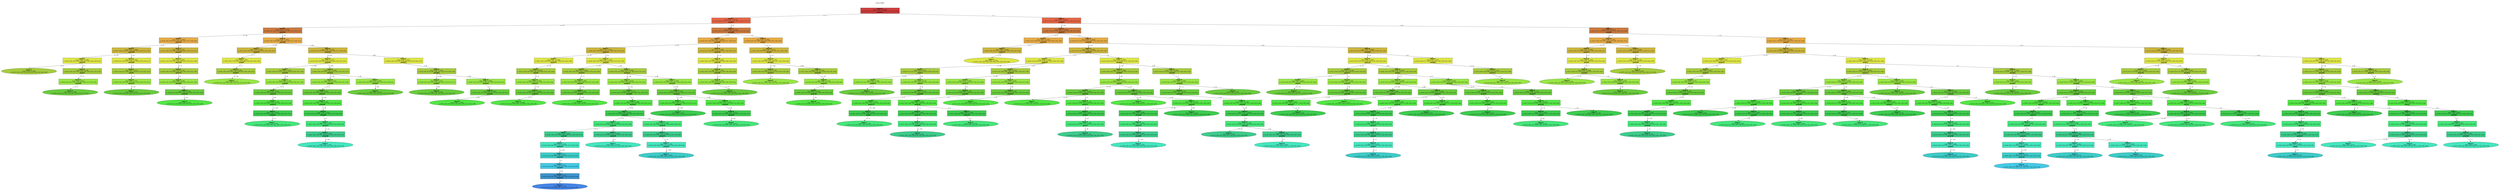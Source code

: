 digraph Tree {
splines=false;
graph [pad=".25", ranksep="0.5", nodesep="1"];
node [shape=rect, style="filled", color="black", fontname="helvetica",fillcolor="white"] ;
edge [fontname="helvetica"] ;
0 [label="Fashion-MNIST", shape=plaintext];
0:s -> 1:n [style=invis];   
1 [label=<<b> Class=0 </b> <br/> error: 1.000, n=70000 <br/> p: (0.10, 0.10, 0.10, 0.10, 0.10, 0.10, 0.10, 0.10, 0.10, 0.10) <br/><b>pixel151</b>>, fillcolor="0.000 0.7 0.800", shape="rect"];
2 [label=<<b> Class=7 </b> <br/> error: 0.671, n=25323 <br/> p: (0.01, 0.00, 0.00, 0.03, 0.00, 0.27, 0.01, 0.28, 0.13, 0.27) <br/><b>pixel401</b>>, fillcolor="0.035 0.7 0.900", shape="rect"];
1:s -> 2:n [label="<= 7"] ;
3 [label=<<b> Class=9 </b> <br/> error: 0.536, n=12598 <br/> p: (0.00, 0.01, 0.00, 0.05, 0.00, 0.31, 0.00, 0.10, 0.01, 0.51) <br/><b>pixel300</b>>, fillcolor="0.071 0.7 0.800", shape="rect"];
2:s -> 3:n [label="<= 25"] ;
4 [label=<<b> Class=5 </b> <br/> error: 0.510, n=3816 <br/> p: (0.00, 0.02, 0.00, 0.18, 0.00, 0.65, 0.01, 0.07, 0.04, 0.04) <br/><b>pixel744</b>>, fillcolor="0.106 0.7 0.900", shape="rect"];
3:s -> 4:n [label="<= 76"] ;
5 [label=<<b> Class=5 </b> <br/> error: 0.281, n=2849 <br/> p: (0.00, 0.00, 0.00, 0.01, 0.00, 0.84, 0.00, 0.09, 0.01, 0.05) <br/><b>pixel298</b>>, fillcolor="0.141 0.7 0.800", shape="rect"];
4:s -> 5:n [label="<= 8"] ;
6 [label=<<b> Class=5 </b> <br/> error: 0.089, n=1949 <br/> p: (0.00, 0.00, 0.00, 0.00, 0.00, 0.97, 0.00, 0.02, 0.00, 0.01) <br/><b>pixel325</b>>, fillcolor="0.176 0.7 0.900", shape="rect"];
5:s -> 6:n [label="<= 19"] ;
7 [label=<<b> Class=5 </b> <br/> error: 0.019, n=1500 <br/> p: (0.00, 0.00, 0.00, 0.00, 0.00, 0.99, 0.00, 0.00, 0.00, 0.00) >, fillcolor="0.212 0.7 0.800", shape="oval"];
6:s -> 7:n [label="<= 5"] ;
8 [label=<<b> Class=5 </b> <br/> error: 0.256, n=449 <br/> p: (0.00, 0.00, 0.01, 0.01, 0.00, 0.87, 0.00, 0.07, 0.01, 0.02) <br/><b>pixel15</b>>, fillcolor="0.212 0.7 0.800", shape="rect"];
6:s -> 8:n [label="> 5"] ;
9 [label=<<b> Class=5 </b> <br/> error: 0.193, n=435 <br/> p: (0.00, 0.00, 0.00, 0.00, 0.00, 0.89, 0.00, 0.07, 0.01, 0.02) <br/><b>pixel396</b>>, fillcolor="0.247 0.7 0.900", shape="rect"];
8:s -> 9:n [label="<= 0"] ;
10 [label=<<b> Class=5 </b> <br/> error: 0.111, n=386 <br/> p: (0.00, 0.00, 0.00, 0.00, 0.00, 0.95, 0.00, 0.03, 0.01, 0.02) >, fillcolor="0.282 0.7 0.800", shape="oval"];
9:s -> 10:n [label="<= 5"] ;
11 [label=<<b> Class=5 </b> <br/> error: 0.524, n=900 <br/> p: (0.00, 0.01, 0.00, 0.03, 0.00, 0.57, 0.00, 0.24, 0.02, 0.13) <br/><b>pixel408</b>>, fillcolor="0.176 0.7 0.900", shape="rect"];
5:s -> 11:n [label="> 19"] ;
12 [label=<<b> Class=5 </b> <br/> error: 0.607, n=627 <br/> p: (0.01, 0.02, 0.01, 0.04, 0.00, 0.39, 0.00, 0.33, 0.02, 0.19) <br/><b>pixel97</b>>, fillcolor="0.212 0.7 0.800", shape="rect"];
11:s -> 12:n [label="> 1"] ;
13 [label=<<b> Class=5 </b> <br/> error: 0.502, n=571 <br/> p: (0.00, 0.00, 0.00, 0.00, 0.00, 0.42, 0.00, 0.36, 0.02, 0.19) <br/><b>pixel220</b>>, fillcolor="0.247 0.7 0.900", shape="rect"];
12:s -> 13:n [label="<= 3"] ;
14 [label=<<b> Class=7 </b> <br/> error: 0.429, n=372 <br/> p: (0.00, 0.00, 0.00, 0.00, 0.00, 0.40, 0.00, 0.51, 0.02, 0.08) >, fillcolor="0.282 0.7 0.800", shape="oval"];
13:s -> 14:n [label="<= 22"] ;
15 [label=<<b> Class=3 </b> <br/> error: 0.486, n=967 <br/> p: (0.01, 0.08, 0.00, 0.68, 0.00, 0.08, 0.02, 0.00, 0.12, 0.01) <br/><b>pixel267</b>>, fillcolor="0.141 0.7 0.800", shape="rect"];
4:s -> 15:n [label="> 8"] ;
16 [label=<<b> Class=3 </b> <br/> error: 0.337, n=807 <br/> p: (0.01, 0.10, 0.00, 0.81, 0.00, 0.04, 0.02, 0.00, 0.01, 0.00) <br/><b>pixel134</b>>, fillcolor="0.176 0.7 0.900", shape="rect"];
15:s -> 16:n [label="> 6"] ;
17 [label=<<b> Class=3 </b> <br/> error: 0.178, n=722 <br/> p: (0.00, 0.09, 0.00, 0.89, 0.00, 0.01, 0.00, 0.00, 0.01, 0.00) <br/><b>pixel771</b>>, fillcolor="0.212 0.7 0.800", shape="rect"];
16:s -> 17:n [label="<= 0"] ;
18 [label=<<b> Class=3 </b> <br/> error: 0.095, n=604 <br/> p: (0.00, 0.03, 0.00, 0.96, 0.00, 0.00, 0.00, 0.00, 0.01, 0.00) <br/><b>pixel266</b>>, fillcolor="0.247 0.7 0.900", shape="rect"];
17:s -> 18:n [label="> 9"] ;
19 [label=<<b> Class=3 </b> <br/> error: 0.061, n=566 <br/> p: (0.00, 0.03, 0.00, 0.97, 0.00, 0.00, 0.00, 0.00, 0.00, 0.00) <br/><b>pixel746</b>>, fillcolor="0.282 0.7 0.800", shape="rect"];
18:s -> 19:n [label="> 51"] ;
20 [label=<<b> Class=3 </b> <br/> error: 0.035, n=514 <br/> p: (0.00, 0.02, 0.00, 0.98, 0.00, 0.00, 0.00, 0.00, 0.00, 0.00) >, fillcolor="0.318 0.7 0.900", shape="oval"];
19:s -> 20:n [label="> 25"] ;
21 [label=<<b> Class=9 </b> <br/> error: 0.365, n=8782 <br/> p: (0.00, 0.00, 0.00, 0.00, 0.00, 0.16, 0.00, 0.11, 0.00, 0.72) <br/><b>pixel408</b>>, fillcolor="0.106 0.7 0.900", shape="rect"];
3:s -> 21:n [label="> 76"] ;
22 [label=<<b> Class=5 </b> <br/> error: 0.145, n=1000 <br/> p: (0.01, 0.00, 0.00, 0.00, 0.00, 0.94, 0.01, 0.02, 0.01, 0.02) <br/><b>pixel436</b>>, fillcolor="0.141 0.7 0.800", shape="rect"];
21:s -> 22:n [label="<= 26"] ;
23 [label=<<b> Class=5 </b> <br/> error: 0.049, n=847 <br/> p: (0.00, 0.00, 0.00, 0.00, 0.00, 0.98, 0.00, 0.00, 0.00, 0.00) <br/><b>pixel69</b>>, fillcolor="0.176 0.7 0.900", shape="rect"];
22:s -> 23:n [label="<= 7"] ;
24 [label=<<b> Class=5 </b> <br/> error: 0.018, n=806 <br/> p: (0.00, 0.00, 0.00, 0.00, 0.00, 0.99, 0.00, 0.00, 0.00, 0.00) <br/><b>pixel407</b>>, fillcolor="0.212 0.7 0.800", shape="rect"];
23:s -> 24:n [label="<= 1"] ;
25 [label=<<b> Class=5 </b> <br/> error: 0.000, n=777 <br/> p: (0.00, 0.00, 0.00, 0.00, 0.00, 1.00, 0.00, 0.00, 0.00, 0.00) >, fillcolor="0.247 0.7 0.900", shape="oval"];
24:s -> 25:n [label="<= 49"] ;
26 [label=<<b> Class=9 </b> <br/> error: 0.284, n=7782 <br/> p: (0.00, 0.00, 0.00, 0.00, 0.00, 0.06, 0.00, 0.13, 0.00, 0.80) <br/><b>pixel220</b>>, fillcolor="0.141 0.7 0.800", shape="rect"];
21:s -> 26:n [label="> 26"] ;
27 [label=<<b> Class=9 </b> <br/> error: 0.454, n=2331 <br/> p: (0.00, 0.00, 0.00, 0.00, 0.00, 0.10, 0.00, 0.36, 0.01, 0.52) <br/><b>pixel583</b>>, fillcolor="0.176 0.7 0.900", shape="rect"];
26:s -> 27:n [label="<= 80"] ;
28 [label=<<b> Class=7 </b> <br/> error: 0.481, n=834 <br/> p: (0.01, 0.00, 0.00, 0.01, 0.00, 0.18, 0.00, 0.60, 0.01, 0.18) <br/><b>pixel359</b>>, fillcolor="0.212 0.7 0.800", shape="rect"];
27:s -> 28:n [label="<= 104"] ;
29 [label=<<b> Class=7 </b> <br/> error: 0.385, n=725 <br/> p: (0.00, 0.00, 0.00, 0.00, 0.00, 0.10, 0.00, 0.69, 0.01, 0.20) <br/><b>pixel685</b>>, fillcolor="0.247 0.7 0.900", shape="rect"];
28:s -> 29:n [label="> 26"] ;
30 [label=<<b> Class=7 </b> <br/> error: 0.331, n=663 <br/> p: (0.00, 0.00, 0.00, 0.00, 0.00, 0.07, 0.00, 0.75, 0.01, 0.17) <br/><b>pixel243</b>>, fillcolor="0.282 0.7 0.800", shape="rect"];
29:s -> 30:n [label="<= 0"] ;
31 [label=<<b> Class=7 </b> <br/> error: 0.256, n=550 <br/> p: (0.00, 0.00, 0.00, 0.00, 0.00, 0.01, 0.00, 0.80, 0.01, 0.18) <br/><b>pixel570</b>>, fillcolor="0.318 0.7 0.900", shape="rect"];
30:s -> 31:n [label="> 63"] ;
32 [label=<<b> Class=7 </b> <br/> error: 0.203, n=457 <br/> p: (0.00, 0.00, 0.00, 0.00, 0.00, 0.01, 0.00, 0.86, 0.01, 0.12) <br/><b>pixel201</b>>, fillcolor="0.353 0.7 0.800", shape="rect"];
31:s -> 32:n [label="<= 136"] ;
33 [label=<<b> Class=7 </b> <br/> error: 0.178, n=452 <br/> p: (0.00, 0.00, 0.00, 0.00, 0.00, 0.01, 0.00, 0.87, 0.00, 0.12) >, fillcolor="0.388 0.7 0.900", shape="oval"];
32:s -> 33:n [label="<= 0"] ;
34 [label=<<b> Class=9 </b> <br/> error: 0.343, n=1497 <br/> p: (0.00, 0.00, 0.00, 0.00, 0.00, 0.05, 0.00, 0.23, 0.01, 0.71) <br/><b>pixel222</b>>, fillcolor="0.212 0.7 0.800", shape="rect"];
27:s -> 34:n [label="> 104"] ;
35 [label=<<b> Class=9 </b> <br/> error: 0.413, n=931 <br/> p: (0.00, 0.00, 0.00, 0.00, 0.00, 0.07, 0.00, 0.34, 0.01, 0.58) <br/><b>pixel386</b>>, fillcolor="0.247 0.7 0.900", shape="rect"];
34:s -> 35:n [label="<= 36"] ;
36 [label=<<b> Class=9 </b> <br/> error: 0.382, n=897 <br/> p: (0.00, 0.00, 0.00, 0.00, 0.00, 0.04, 0.00, 0.35, 0.01, 0.60) <br/><b>pixel291</b>>, fillcolor="0.282 0.7 0.800", shape="rect"];
35:s -> 36:n [label="> 17"] ;
37 [label=<<b> Class=9 </b> <br/> error: 0.348, n=883 <br/> p: (0.00, 0.00, 0.00, 0.00, 0.00, 0.04, 0.00, 0.35, 0.00, 0.61) <br/><b>pixel458</b>>, fillcolor="0.318 0.7 0.900", shape="rect"];
36:s -> 37:n [label="<= 83"] ;
38 [label=<<b> Class=9 </b> <br/> error: 0.345, n=703 <br/> p: (0.00, 0.00, 0.00, 0.00, 0.00, 0.03, 0.00, 0.42, 0.00, 0.55) <br/><b>pixel607</b>>, fillcolor="0.353 0.7 0.800", shape="rect"];
37:s -> 38:n [label="> 29"] ;
39 [label=<<b> Class=7 </b> <br/> error: 0.336, n=483 <br/> p: (0.00, 0.00, 0.00, 0.00, 0.00, 0.02, 0.00, 0.54, 0.00, 0.44) <br/><b>pixel223</b>>, fillcolor="0.388 0.7 0.900", shape="rect"];
38:s -> 39:n [label="> 0"] ;
40 [label=<<b> Class=7 </b> <br/> error: 0.325, n=393 <br/> p: (0.00, 0.00, 0.00, 0.00, 0.00, 0.02, 0.00, 0.63, 0.00, 0.35) <br/><b>pixel266</b>>, fillcolor="0.424 0.7 0.800", shape="rect"];
39:s -> 40:n [label="<= 15"] ;
41 [label=<<b> Class=7 </b> <br/> error: 0.301, n=353 <br/> p: (0.00, 0.00, 0.00, 0.00, 0.00, 0.02, 0.00, 0.69, 0.00, 0.29) >, fillcolor="0.459 0.7 0.900", shape="oval"];
40:s -> 41:n [label="<= 66"] ;
42 [label=<<b> Class=9 </b> <br/> error: 0.131, n=566 <br/> p: (0.00, 0.00, 0.00, 0.00, 0.00, 0.02, 0.00, 0.05, 0.00, 0.93) <br/><b>pixel497</b>>, fillcolor="0.247 0.7 0.900", shape="rect"];
34:s -> 42:n [label="> 36"] ;
43 [label=<<b> Class=9 </b> <br/> error: 0.097, n=527 <br/> p: (0.00, 0.00, 0.00, 0.00, 0.00, 0.00, 0.00, 0.05, 0.00, 0.95) >, fillcolor="0.282 0.7 0.800", shape="oval"];
42:s -> 43:n [label="> 105"] ;
44 [label=<<b> Class=9 </b> <br/> error: 0.140, n=5451 <br/> p: (0.00, 0.00, 0.00, 0.00, 0.00, 0.04, 0.00, 0.03, 0.00, 0.93) <br/><b>pixel332</b>>, fillcolor="0.176 0.7 0.900", shape="rect"];
26:s -> 44:n [label="> 80"] ;
45 [label=<<b> Class=9 </b> <br/> error: 0.105, n=5277 <br/> p: (0.00, 0.00, 0.00, 0.00, 0.00, 0.02, 0.00, 0.03, 0.00, 0.95) <br/><b>pixel602</b>>, fillcolor="0.212 0.7 0.800", shape="rect"];
44:s -> 45:n [label="> 39"] ;
46 [label=<<b> Class=9 </b> <br/> error: 0.359, n=423 <br/> p: (0.00, 0.00, 0.00, 0.00, 0.00, 0.10, 0.00, 0.18, 0.01, 0.71) <br/><b>pixel497</b>>, fillcolor="0.247 0.7 0.900", shape="rect"];
45:s -> 46:n [label="<= 100"] ;
47 [label=<<b> Class=9 </b> <br/> error: 0.313, n=390 <br/> p: (0.00, 0.00, 0.00, 0.00, 0.00, 0.05, 0.00, 0.19, 0.01, 0.75) >, fillcolor="0.282 0.7 0.800", shape="oval"];
46:s -> 47:n [label="> 68"] ;
48 [label=<<b> Class=9 </b> <br/> error: 0.069, n=4854 <br/> p: (0.00, 0.00, 0.00, 0.00, 0.00, 0.01, 0.00, 0.02, 0.00, 0.97) <br/><b>pixel414</b>>, fillcolor="0.247 0.7 0.900", shape="rect"];
45:s -> 48:n [label="> 100"] ;
49 [label=<<b> Class=9 </b> <br/> error: 0.060, n=4827 <br/> p: (0.00, 0.00, 0.00, 0.00, 0.00, 0.01, 0.00, 0.02, 0.00, 0.97) <br/><b>pixel381</b>>, fillcolor="0.282 0.7 0.800", shape="rect"];
48:s -> 49:n [label="> 5"] ;
50 [label=<<b> Class=9 </b> <br/> error: 0.052, n=4801 <br/> p: (0.00, 0.00, 0.00, 0.00, 0.00, 0.01, 0.00, 0.01, 0.00, 0.98) >, fillcolor="0.318 0.7 0.900", shape="oval"];
49:s -> 50:n [label="> 45"] ;
51 [label=<<b> Class=7 </b> <br/> error: 0.574, n=12725 <br/> p: (0.01, 0.00, 0.00, 0.00, 0.00, 0.24, 0.01, 0.45, 0.24, 0.04) <br/><b>pixel288</b>>, fillcolor="0.071 0.7 0.800", shape="rect"];
2:s -> 51:n [label="> 25"] ;
52 [label=<<b> Class=7 </b> <br/> error: 0.468, n=10041 <br/> p: (0.00, 0.00, 0.00, 0.00, 0.00, 0.29, 0.00, 0.57, 0.08, 0.05) <br/><b>pixel690</b>>, fillcolor="0.106 0.7 0.900", shape="rect"];
51:s -> 52:n [label="<= 9"] ;
53 [label=<<b> Class=7 </b> <br/> error: 0.377, n=9153 <br/> p: (0.00, 0.00, 0.00, 0.00, 0.00, 0.31, 0.00, 0.62, 0.01, 0.05) <br/><b>pixel418</b>>, fillcolor="0.141 0.7 0.800", shape="rect"];
52:s -> 53:n [label="<= 35"] ;
54 [label=<<b> Class=5 </b> <br/> error: 0.167, n=1566 <br/> p: (0.01, 0.00, 0.00, 0.00, 0.00, 0.91, 0.00, 0.07, 0.01, 0.00) <br/><b>pixel419</b>>, fillcolor="0.176 0.7 0.900", shape="rect"];
53:s -> 54:n [label="<= 22"] ;
55 [label=<<b> Class=5 </b> <br/> error: 0.106, n=1436 <br/> p: (0.01, 0.00, 0.00, 0.00, 0.00, 0.96, 0.00, 0.02, 0.01, 0.00) <br/><b>pixel44</b>>, fillcolor="0.212 0.7 0.800", shape="rect"];
54:s -> 55:n [label="<= 18"] ;
56 [label=<<b> Class=5 </b> <br/> error: 0.065, n=1414 <br/> p: (0.00, 0.00, 0.00, 0.00, 0.00, 0.97, 0.00, 0.02, 0.00, 0.00) <br/><b>pixel313</b>>, fillcolor="0.247 0.7 0.900", shape="rect"];
55:s -> 56:n [label="<= 0"] ;
57 [label=<<b> Class=5 </b> <br/> error: 0.052, n=1405 <br/> p: (0.00, 0.00, 0.00, 0.00, 0.00, 0.98, 0.00, 0.02, 0.00, 0.00) <br/><b>pixel578</b>>, fillcolor="0.282 0.7 0.800", shape="rect"];
56:s -> 57:n [label="<= 10"] ;
58 [label=<<b> Class=5 </b> <br/> error: 0.011, n=1060 <br/> p: (0.00, 0.00, 0.00, 0.00, 0.00, 1.00, 0.00, 0.00, 0.00, 0.00) >, fillcolor="0.318 0.7 0.900", shape="oval"];
57:s -> 58:n [label="<= 0"] ;
59 [label=<<b> Class=7 </b> <br/> error: 0.326, n=7587 <br/> p: (0.00, 0.00, 0.00, 0.00, 0.00, 0.19, 0.00, 0.74, 0.01, 0.06) <br/><b>pixel350</b>>, fillcolor="0.176 0.7 0.900", shape="rect"];
53:s -> 59:n [label="> 22"] ;
60 [label=<<b> Class=5 </b> <br/> error: 0.245, n=885 <br/> p: (0.00, 0.00, 0.00, 0.00, 0.00, 0.79, 0.00, 0.20, 0.01, 0.00) <br/><b>pixel379</b>>, fillcolor="0.212 0.7 0.800", shape="rect"];
59:s -> 60:n [label="<= 26"] ;
61 [label=<<b> Class=5 </b> <br/> error: 0.097, n=606 <br/> p: (0.00, 0.00, 0.00, 0.00, 0.00, 0.94, 0.00, 0.05, 0.00, 0.00) <br/><b>pixel352</b>>, fillcolor="0.247 0.7 0.900", shape="rect"];
60:s -> 61:n [label="<= 5"] ;
62 [label=<<b> Class=5 </b> <br/> error: 0.019, n=461 <br/> p: (0.00, 0.00, 0.00, 0.00, 0.00, 0.99, 0.00, 0.00, 0.00, 0.00) <br/><b>pixel407</b>>, fillcolor="0.282 0.7 0.800", shape="rect"];
61:s -> 62:n [label="<= 10"] ;
63 [label=<<b> Class=5 </b> <br/> error: 0.000, n=440 <br/> p: (0.00, 0.00, 0.00, 0.00, 0.00, 1.00, 0.00, 0.00, 0.00, 0.00) >, fillcolor="0.318 0.7 0.900", shape="oval"];
62:s -> 63:n [label="<= 95"] ;
64 [label=<<b> Class=7 </b> <br/> error: 0.278, n=6702 <br/> p: (0.00, 0.00, 0.00, 0.00, 0.00, 0.11, 0.00, 0.81, 0.01, 0.07) <br/><b>pixel274</b>>, fillcolor="0.212 0.7 0.800", shape="rect"];
59:s -> 64:n [label="> 26"] ;
65 [label=<<b> Class=7 </b> <br/> error: 0.160, n=5232 <br/> p: (0.00, 0.00, 0.00, 0.00, 0.00, 0.08, 0.00, 0.90, 0.01, 0.01) <br/><b>pixel622</b>>, fillcolor="0.247 0.7 0.900", shape="rect"];
64:s -> 65:n [label="<= 46"] ;
66 [label=<<b> Class=7 </b> <br/> error: 0.134, n=5133 <br/> p: (0.00, 0.00, 0.00, 0.00, 0.00, 0.07, 0.00, 0.92, 0.00, 0.01) <br/><b>pixel388</b>>, fillcolor="0.282 0.7 0.800", shape="rect"];
65:s -> 66:n [label="<= 26"] ;
67 [label=<<b> Class=7 </b> <br/> error: 0.115, n=4984 <br/> p: (0.00, 0.00, 0.00, 0.00, 0.00, 0.06, 0.00, 0.94, 0.00, 0.01) <br/><b>pixel446</b>>, fillcolor="0.318 0.7 0.900", shape="rect"];
66:s -> 67:n [label="> 3"] ;
68 [label=<<b> Class=7 </b> <br/> error: 0.093, n=4711 <br/> p: (0.00, 0.00, 0.00, 0.00, 0.00, 0.04, 0.00, 0.95, 0.00, 0.01) <br/><b>pixel239</b>>, fillcolor="0.353 0.7 0.800", shape="rect"];
67:s -> 68:n [label="> 58"] ;
69 [label=<<b> Class=7 </b> <br/> error: 0.060, n=3967 <br/> p: (0.00, 0.00, 0.00, 0.00, 0.00, 0.03, 0.00, 0.97, 0.00, 0.00) <br/><b>pixel270</b>>, fillcolor="0.388 0.7 0.900", shape="rect"];
68:s -> 69:n [label="<= 9"] ;
70 [label=<<b> Class=7 </b> <br/> error: 0.160, n=623 <br/> p: (0.00, 0.00, 0.00, 0.00, 0.00, 0.10, 0.00, 0.89, 0.00, 0.00) <br/><b>pixel363</b>>, fillcolor="0.424 0.7 0.800", shape="rect"];
69:s -> 70:n [label="<= 1"] ;
71 [label=<<b> Class=7 </b> <br/> error: 0.118, n=556 <br/> p: (0.00, 0.00, 0.00, 0.00, 0.00, 0.06, 0.00, 0.93, 0.00, 0.00) <br/><b>pixel330</b>>, fillcolor="0.459 0.7 0.900", shape="rect"];
70:s -> 71:n [label="> 23"] ;
72 [label=<<b> Class=7 </b> <br/> error: 0.081, n=491 <br/> p: (0.00, 0.00, 0.00, 0.00, 0.00, 0.04, 0.00, 0.96, 0.00, 0.00) <br/><b>pixel448</b>>, fillcolor="0.494 0.7 0.800", shape="rect"];
71:s -> 72:n [label="<= 105"] ;
73 [label=<<b> Class=7 </b> <br/> error: 0.036, n=411 <br/> p: (0.00, 0.00, 0.00, 0.00, 0.00, 0.01, 0.00, 0.99, 0.00, 0.00) <br/><b>pixel438</b>>, fillcolor="0.529 0.7 0.900", shape="rect"];
72:s -> 73:n [label="> 9"] ;
74 [label=<<b> Class=7 </b> <br/> error: 0.008, n=374 <br/> p: (0.00, 0.00, 0.00, 0.00, 0.00, 0.00, 0.00, 1.00, 0.00, 0.00) <br/><b>pixel309</b>>, fillcolor="0.565 0.7 0.800", shape="rect"];
73:s -> 74:n [label="> 90"] ;
75 [label=<<b> Class=7 </b> <br/> error: 0.000, n=370 <br/> p: (0.00, 0.00, 0.00, 0.00, 0.00, 0.00, 0.00, 1.00, 0.00, 0.00) >, fillcolor="0.600 0.7 0.900", shape="oval"];
74:s -> 75:n [label="<= 1"] ;
76 [label=<<b> Class=7 </b> <br/> error: 0.033, n=3344 <br/> p: (0.00, 0.00, 0.00, 0.00, 0.00, 0.01, 0.00, 0.99, 0.00, 0.00) <br/><b>pixel409</b>>, fillcolor="0.424 0.7 0.800", shape="rect"];
69:s -> 76:n [label="> 1"] ;
77 [label=<<b> Class=7 </b> <br/> error: 0.022, n=3238 <br/> p: (0.00, 0.00, 0.00, 0.00, 0.00, 0.01, 0.00, 0.99, 0.00, 0.00) >, fillcolor="0.459 0.7 0.900", shape="oval"];
76:s -> 77:n [label="> 8"] ;
78 [label=<<b> Class=7 </b> <br/> error: 0.221, n=744 <br/> p: (0.00, 0.00, 0.00, 0.00, 0.00, 0.12, 0.00, 0.85, 0.00, 0.03) <br/><b>pixel319</b>>, fillcolor="0.388 0.7 0.900", shape="rect"];
68:s -> 78:n [label="> 9"] ;
79 [label=<<b> Class=7 </b> <br/> error: 0.135, n=484 <br/> p: (0.00, 0.00, 0.00, 0.00, 0.00, 0.08, 0.00, 0.92, 0.00, 0.00) <br/><b>pixel223</b>>, fillcolor="0.424 0.7 0.800", shape="rect"];
78:s -> 79:n [label="> 41"] ;
80 [label=<<b> Class=7 </b> <br/> error: 0.103, n=453 <br/> p: (0.00, 0.00, 0.00, 0.00, 0.00, 0.05, 0.00, 0.94, 0.00, 0.00) <br/><b>pixel543</b>>, fillcolor="0.459 0.7 0.900", shape="rect"];
79:s -> 80:n [label="<= 8"] ;
81 [label=<<b> Class=7 </b> <br/> error: 0.065, n=405 <br/> p: (0.00, 0.00, 0.00, 0.00, 0.00, 0.03, 0.00, 0.97, 0.00, 0.00) >, fillcolor="0.494 0.7 0.800", shape="oval"];
80:s -> 81:n [label="<= 209"] ;
82 [label=<<b> Class=7 </b> <br/> error: 0.475, n=1470 <br/> p: (0.00, 0.00, 0.00, 0.00, 0.00, 0.21, 0.00, 0.48, 0.01, 0.29) <br/><b>pixel359</b>>, fillcolor="0.247 0.7 0.900", shape="rect"];
64:s -> 82:n [label="> 46"] ;
83 [label=<<b> Class=7 </b> <br/> error: 0.439, n=1292 <br/> p: (0.00, 0.00, 0.00, 0.00, 0.00, 0.12, 0.00, 0.54, 0.01, 0.33) <br/><b>pixel558</b>>, fillcolor="0.282 0.7 0.800", shape="rect"];
82:s -> 83:n [label="> 46"] ;
84 [label=<<b> Class=7 </b> <br/> error: 0.356, n=735 <br/> p: (0.00, 0.00, 0.00, 0.00, 0.00, 0.12, 0.00, 0.71, 0.01, 0.17) <br/><b>pixel602</b>>, fillcolor="0.318 0.7 0.900", shape="rect"];
83:s -> 84:n [label="<= 140"] ;
85 [label=<<b> Class=7 </b> <br/> error: 0.310, n=631 <br/> p: (0.00, 0.00, 0.00, 0.00, 0.00, 0.10, 0.00, 0.77, 0.00, 0.12) >, fillcolor="0.353 0.7 0.800", shape="oval"];
84:s -> 85:n [label="<= 142"] ;
86 [label=<<b> Class=9 </b> <br/> error: 0.451, n=557 <br/> p: (0.00, 0.00, 0.00, 0.00, 0.00, 0.12, 0.00, 0.31, 0.02, 0.55) <br/><b>pixel410</b>>, fillcolor="0.318 0.7 0.900", shape="rect"];
83:s -> 86:n [label="> 140"] ;
87 [label=<<b> Class=9 </b> <br/> error: 0.427, n=531 <br/> p: (0.00, 0.00, 0.00, 0.00, 0.00, 0.09, 0.00, 0.32, 0.02, 0.57) <br/><b>pixel345</b>>, fillcolor="0.353 0.7 0.800", shape="rect"];
86:s -> 87:n [label="> 56"] ;
88 [label=<<b> Class=9 </b> <br/> error: 0.364, n=457 <br/> p: (0.00, 0.00, 0.00, 0.00, 0.00, 0.05, 0.00, 0.32, 0.01, 0.63) >, fillcolor="0.388 0.7 0.900", shape="oval"];
87:s -> 88:n [label="<= 26"] ;
89 [label=<<b> Class=8 </b> <br/> error: 0.273, n=888 <br/> p: (0.01, 0.01, 0.00, 0.01, 0.00, 0.07, 0.01, 0.00, 0.86, 0.02) <br/><b>pixel239</b>>, fillcolor="0.141 0.7 0.800", shape="rect"];
52:s -> 89:n [label="> 35"] ;
90 [label=<<b> Class=8 </b> <br/> error: 0.082, n=766 <br/> p: (0.00, 0.00, 0.00, 0.00, 0.00, 0.04, 0.00, 0.00, 0.96, 0.00) <br/><b>pixel136</b>>, fillcolor="0.176 0.7 0.900", shape="rect"];
89:s -> 90:n [label="<= 15"] ;
91 [label=<<b> Class=8 </b> <br/> error: 0.032, n=744 <br/> p: (0.00, 0.00, 0.00, 0.00, 0.00, 0.01, 0.00, 0.00, 0.99, 0.00) <br/><b>pixel166</b>>, fillcolor="0.212 0.7 0.800", shape="rect"];
90:s -> 91:n [label="<= 26"] ;
92 [label=<<b> Class=8 </b> <br/> error: 0.016, n=738 <br/> p: (0.00, 0.00, 0.00, 0.00, 0.00, 0.00, 0.00, 0.00, 0.99, 0.00) <br/><b>pixel107</b>>, fillcolor="0.247 0.7 0.900", shape="rect"];
91:s -> 92:n [label="<= 2"] ;
93 [label=<<b> Class=8 </b> <br/> error: 0.004, n=735 <br/> p: (0.00, 0.00, 0.00, 0.00, 0.00, 0.00, 0.00, 0.00, 1.00, 0.00) >, fillcolor="0.282 0.7 0.800", shape="oval"];
92:s -> 93:n [label="<= 77"] ;
94 [label=<<b> Class=8 </b> <br/> error: 0.310, n=2684 <br/> p: (0.04, 0.00, 0.02, 0.00, 0.02, 0.03, 0.04, 0.01, 0.84, 0.00) <br/><b>pixel37</b>>, fillcolor="0.106 0.7 0.900", shape="rect"];
51:s -> 94:n [label="> 9"] ;
95 [label=<<b> Class=8 </b> <br/> error: 0.222, n=2511 <br/> p: (0.02, 0.00, 0.00, 0.00, 0.01, 0.03, 0.02, 0.01, 0.90, 0.00) <br/><b>pixel92</b>>, fillcolor="0.141 0.7 0.800", shape="rect"];
94:s -> 95:n [label="<= 11"] ;
96 [label=<<b> Class=8 </b> <br/> error: 0.169, n=2352 <br/> p: (0.01, 0.00, 0.00, 0.00, 0.01, 0.03, 0.01, 0.01, 0.92, 0.00) <br/><b>pixel583</b>>, fillcolor="0.176 0.7 0.900", shape="rect"];
95:s -> 96:n [label="<= 6"] ;
97 [label=<<b> Class=8 </b> <br/> error: 0.356, n=593 <br/> p: (0.03, 0.00, 0.00, 0.00, 0.01, 0.11, 0.03, 0.03, 0.79, 0.00) <br/><b>pixel233</b>>, fillcolor="0.212 0.7 0.800", shape="rect"];
96:s -> 97:n [label="<= 100"] ;
98 [label=<<b> Class=8 </b> <br/> error: 0.275, n=387 <br/> p: (0.05, 0.00, 0.01, 0.00, 0.01, 0.02, 0.05, 0.01, 0.86, 0.00) >, fillcolor="0.247 0.7 0.900", shape="oval"];
97:s -> 98:n [label="> 6"] ;
99 [label=<<b> Class=8 </b> <br/> error: 0.081, n=1759 <br/> p: (0.01, 0.00, 0.00, 0.00, 0.01, 0.01, 0.00, 0.00, 0.97, 0.00) <br/><b>pixel136</b>>, fillcolor="0.212 0.7 0.800", shape="rect"];
96:s -> 99:n [label="> 100"] ;
100 [label=<<b> Class=8 </b> <br/> error: 0.060, n=1716 <br/> p: (0.00, 0.00, 0.00, 0.00, 0.01, 0.01, 0.00, 0.00, 0.98, 0.00) <br/><b>pixel155</b>>, fillcolor="0.247 0.7 0.900", shape="rect"];
99:s -> 100:n [label="<= 26"] ;
101 [label=<<b> Class=8 </b> <br/> error: 0.043, n=1635 <br/> p: (0.00, 0.00, 0.00, 0.00, 0.00, 0.01, 0.00, 0.00, 0.99, 0.00) <br/><b>pixel330</b>>, fillcolor="0.282 0.7 0.800", shape="rect"];
100:s -> 101:n [label="<= 74"] ;
102 [label=<<b> Class=8 </b> <br/> error: 0.027, n=1557 <br/> p: (0.00, 0.00, 0.00, 0.00, 0.00, 0.00, 0.00, 0.00, 0.99, 0.00) >, fillcolor="0.318 0.7 0.900", shape="oval"];
101:s -> 102:n [label="> 62"] ;
103 [label=<<b> Class=4 </b> <br/> error: 0.849, n=44677 <br/> p: (0.15, 0.15, 0.16, 0.14, 0.16, 0.00, 0.15, 0.00, 0.08, 0.00) <br/><b>pixel555</b>>, fillcolor="0.035 0.7 0.900", shape="rect"];
1:s -> 103:n [label="> 7"] ;
104 [label=<<b> Class=1 </b> <br/> error: 0.667, n=22164 <br/> p: (0.28, 0.30, 0.01, 0.25, 0.04, 0.00, 0.10, 0.00, 0.01, 0.00) <br/><b>pixel575</b>>, fillcolor="0.071 0.7 0.800", shape="rect"];
103:s -> 104:n [label="<= 24"] ;
105 [label=<<b> Class=1 </b> <br/> error: 0.072, n=5738 <br/> p: (0.01, 0.97, 0.00, 0.01, 0.00, 0.00, 0.00, 0.00, 0.00, 0.00) <br/><b>pixel164</b>>, fillcolor="0.106 0.7 0.900", shape="rect"];
104:s -> 105:n [label="<= 4"] ;
106 [label=<<b> Class=1 </b> <br/> error: 0.040, n=5658 <br/> p: (0.00, 0.99, 0.00, 0.01, 0.00, 0.00, 0.00, 0.00, 0.00, 0.00) <br/><b>pixel572</b>>, fillcolor="0.141 0.7 0.800", shape="rect"];
105:s -> 106:n [label="<= 0"] ;
107 [label=<<b> Class=1 </b> <br/> error: 0.015, n=5511 <br/> p: (0.00, 1.00, 0.00, 0.00, 0.00, 0.00, 0.00, 0.00, 0.00, 0.00) >, fillcolor="0.176 0.7 0.900", shape="oval"];
106:s -> 107:n [label="> 77"] ;
108 [label=<<b> Class=0 </b> <br/> error: 0.639, n=16426 <br/> p: (0.38, 0.07, 0.01, 0.34, 0.05, 0.00, 0.14, 0.00, 0.01, 0.00) <br/><b>pixel202</b>>, fillcolor="0.106 0.7 0.900", shape="rect"];
104:s -> 108:n [label="> 4"] ;
109 [label=<<b> Class=3 </b> <br/> error: 0.602, n=9560 <br/> p: (0.11, 0.12, 0.01, 0.56, 0.08, 0.00, 0.09, 0.00, 0.01, 0.00) <br/><b>pixel373</b>>, fillcolor="0.141 0.7 0.800", shape="rect"];
108:s -> 109:n [label="<= 19"] ;
110 [label=<<b> Class=3 </b> <br/> error: 0.363, n=4506 <br/> p: (0.04, 0.18, 0.00, 0.74, 0.00, 0.01, 0.02, 0.00, 0.01, 0.00) <br/><b>pixel635</b>>, fillcolor="0.176 0.7 0.900", shape="rect"];
109:s -> 110:n [label="<= 9"] ;
111 [label=<<b> Class=1 </b> <br/> error: 0.444, n=952 <br/> p: (0.02, 0.57, 0.01, 0.35, 0.00, 0.03, 0.01, 0.00, 0.00, 0.01) <br/><b>pixel15</b>>, fillcolor="0.212 0.7 0.800", shape="rect"];
110:s -> 111:n [label="<= 29"] ;
112 [label=<<b> Class=3 </b> <br/> error: 0.500, n=398 <br/> p: (0.04, 0.22, 0.01, 0.63, 0.00, 0.07, 0.01, 0.00, 0.01, 0.02) <br/><b>pixel474</b>>, fillcolor="0.247 0.7 0.900", shape="rect"];
111:s -> 112:n [label="<= 67"] ;
113 [label=<<b> Class=3 </b> <br/> error: 0.390, n=364 <br/> p: (0.04, 0.24, 0.01, 0.68, 0.00, 0.00, 0.01, 0.00, 0.01, 0.00) >, fillcolor="0.282 0.7 0.800", shape="oval"];
112:s -> 113:n [label="<= 0"] ;
114 [label=<<b> Class=1 </b> <br/> error: 0.252, n=554 <br/> p: (0.00, 0.82, 0.00, 0.16, 0.00, 0.00, 0.01, 0.00, 0.00, 0.00) <br/><b>pixel18</b>>, fillcolor="0.247 0.7 0.900", shape="rect"];
111:s -> 114:n [label="> 67"] ;
115 [label=<<b> Class=1 </b> <br/> error: 0.127, n=472 <br/> p: (0.00, 0.93, 0.00, 0.05, 0.00, 0.00, 0.00, 0.00, 0.00, 0.00) <br/><b>pixel680</b>>, fillcolor="0.282 0.7 0.800", shape="rect"];
114:s -> 115:n [label="> 34"] ;
116 [label=<<b> Class=1 </b> <br/> error: 0.076, n=459 <br/> p: (0.00, 0.96, 0.00, 0.04, 0.00, 0.00, 0.00, 0.00, 0.00, 0.00) <br/><b>pixel770</b>>, fillcolor="0.318 0.7 0.900", shape="rect"];
115:s -> 116:n [label="<= 0"] ;
117 [label=<<b> Class=1 </b> <br/> error: 0.008, n=359 <br/> p: (0.00, 1.00, 0.00, 0.00, 0.00, 0.00, 0.00, 0.00, 0.00, 0.00) <br/><b>pixel8</b>>, fillcolor="0.353 0.7 0.800", shape="rect"];
116:s -> 117:n [label="<= 128"] ;
118 [label=<<b> Class=1 </b> <br/> error: 0.000, n=358 <br/> p: (0.00, 1.00, 0.00, 0.00, 0.00, 0.00, 0.00, 0.00, 0.00, 0.00) >, fillcolor="0.388 0.7 0.900", shape="oval"];
117:s -> 118:n [label="<= 0"] ;
119 [label=<<b> Class=3 </b> <br/> error: 0.266, n=3554 <br/> p: (0.05, 0.07, 0.00, 0.85, 0.00, 0.00, 0.02, 0.00, 0.01, 0.00) <br/><b>pixel328</b>>, fillcolor="0.212 0.7 0.800", shape="rect"];
110:s -> 119:n [label="> 29"] ;
120 [label=<<b> Class=3 </b> <br/> error: 0.132, n=2661 <br/> p: (0.01, 0.04, 0.00, 0.94, 0.00, 0.00, 0.01, 0.00, 0.01, 0.00) <br/><b>pixel771</b>>, fillcolor="0.247 0.7 0.900", shape="rect"];
119:s -> 120:n [label="<= 28"] ;
121 [label=<<b> Class=3 </b> <br/> error: 0.095, n=2397 <br/> p: (0.01, 0.02, 0.00, 0.96, 0.00, 0.00, 0.01, 0.00, 0.01, 0.00) <br/><b>pixel181</b>>, fillcolor="0.282 0.7 0.800", shape="rect"];
120:s -> 121:n [label="> 0"] ;
122 [label=<<b> Class=3 </b> <br/> error: 0.081, n=2365 <br/> p: (0.01, 0.02, 0.00, 0.97, 0.00, 0.00, 0.01, 0.00, 0.00, 0.00) <br/><b>pixel524</b>>, fillcolor="0.318 0.7 0.900", shape="rect"];
121:s -> 122:n [label="> 6"] ;
123 [label=<<b> Class=3 </b> <br/> error: 0.145, n=611 <br/> p: (0.01, 0.05, 0.00, 0.93, 0.01, 0.00, 0.00, 0.00, 0.00, 0.00) <br/><b>pixel271</b>>, fillcolor="0.353 0.7 0.800", shape="rect"];
122:s -> 123:n [label="<= 2"] ;
124 [label=<<b> Class=3 </b> <br/> error: 0.043, n=417 <br/> p: (0.01, 0.00, 0.00, 0.98, 0.00, 0.00, 0.00, 0.00, 0.00, 0.00) <br/><b>pixel494</b>>, fillcolor="0.388 0.7 0.900", shape="rect"];
123:s -> 124:n [label="<= 2"] ;
125 [label=<<b> Class=3 </b> <br/> error: 0.028, n=387 <br/> p: (0.01, 0.00, 0.00, 0.99, 0.00, 0.00, 0.00, 0.00, 0.00, 0.00) >, fillcolor="0.424 0.7 0.800", shape="oval"];
124:s -> 125:n [label="<= 250"] ;
126 [label=<<b> Class=3 </b> <br/> error: 0.050, n=1754 <br/> p: (0.01, 0.00, 0.00, 0.98, 0.00, 0.00, 0.01, 0.00, 0.00, 0.00) <br/><b>pixel719</b>>, fillcolor="0.353 0.7 0.800", shape="rect"];
122:s -> 126:n [label="> 2"] ;
127 [label=<<b> Class=3 </b> <br/> error: 0.042, n=1742 <br/> p: (0.01, 0.00, 0.00, 0.99, 0.00, 0.00, 0.01, 0.00, 0.00, 0.00) >, fillcolor="0.388 0.7 0.900", shape="oval"];
126:s -> 127:n [label="> 2"] ;
128 [label=<<b> Class=3 </b> <br/> error: 0.516, n=893 <br/> p: (0.16, 0.18, 0.00, 0.58, 0.01, 0.00, 0.05, 0.00, 0.01, 0.00) <br/><b>pixel547</b>>, fillcolor="0.247 0.7 0.900", shape="rect"];
119:s -> 128:n [label="> 28"] ;
129 [label=<<b> Class=3 </b> <br/> error: 0.429, n=709 <br/> p: (0.19, 0.05, 0.00, 0.69, 0.01, 0.00, 0.05, 0.00, 0.01, 0.00) <br/><b>pixel553</b>>, fillcolor="0.282 0.7 0.800", shape="rect"];
128:s -> 129:n [label="> 87"] ;
130 [label=<<b> Class=3 </b> <br/> error: 0.456, n=374 <br/> p: (0.31, 0.01, 0.00, 0.57, 0.00, 0.00, 0.09, 0.00, 0.01, 0.01) >, fillcolor="0.318 0.7 0.900", shape="oval"];
129:s -> 130:n [label="> 17"] ;
131 [label=<<b> Class=3 </b> <br/> error: 0.695, n=5054 <br/> p: (0.18, 0.06, 0.02, 0.40, 0.15, 0.00, 0.16, 0.00, 0.02, 0.00) <br/><b>pixel652</b>>, fillcolor="0.176 0.7 0.900", shape="rect"];
109:s -> 131:n [label="> 9"] ;
132 [label=<<b> Class=3 </b> <br/> error: 0.583, n=2848 <br/> p: (0.06, 0.08, 0.02, 0.53, 0.24, 0.00, 0.06, 0.00, 0.01, 0.00) <br/><b>pixel602</b>>, fillcolor="0.212 0.7 0.800", shape="rect"];
131:s -> 132:n [label="<= 44"] ;
133 [label=<<b> Class=3 </b> <br/> error: 0.517, n=2551 <br/> p: (0.05, 0.03, 0.02, 0.58, 0.25, 0.00, 0.06, 0.00, 0.01, 0.00) <br/><b>pixel47</b>>, fillcolor="0.247 0.7 0.900", shape="rect"];
132:s -> 133:n [label="> 48"] ;
134 [label=<<b> Class=4 </b> <br/> error: 0.521, n=1117 <br/> p: (0.04, 0.02, 0.01, 0.40, 0.46, 0.00, 0.06, 0.00, 0.01, 0.00) <br/><b>pixel456</b>>, fillcolor="0.282 0.7 0.800", shape="rect"];
133:s -> 134:n [label="<= 79"] ;
135 [label=<<b> Class=3 </b> <br/> error: 0.607, n=413 <br/> p: (0.09, 0.05, 0.01, 0.52, 0.22, 0.00, 0.10, 0.00, 0.02, 0.00) >, fillcolor="0.318 0.7 0.900", shape="oval"];
134:s -> 135:n [label="<= 27"] ;
136 [label=<<b> Class=4 </b> <br/> error: 0.404, n=704 <br/> p: (0.01, 0.00, 0.01, 0.34, 0.60, 0.00, 0.04, 0.00, 0.01, 0.00) <br/><b>pixel271</b>>, fillcolor="0.318 0.7 0.900", shape="rect"];
134:s -> 136:n [label="> 27"] ;
137 [label=<<b> Class=4 </b> <br/> error: 0.345, n=551 <br/> p: (0.00, 0.00, 0.01, 0.25, 0.70, 0.00, 0.04, 0.00, 0.00, 0.00) <br/><b>pixel44</b>>, fillcolor="0.353 0.7 0.800", shape="rect"];
136:s -> 137:n [label="> 117"] ;
138 [label=<<b> Class=4 </b> <br/> error: 0.295, n=490 <br/> p: (0.00, 0.00, 0.00, 0.25, 0.72, 0.00, 0.03, 0.00, 0.00, 0.00) <br/><b>pixel75</b>>, fillcolor="0.388 0.7 0.900", shape="rect"];
137:s -> 138:n [label="> 127"] ;
139 [label=<<b> Class=4 </b> <br/> error: 0.329, n=359 <br/> p: (0.00, 0.00, 0.00, 0.31, 0.66, 0.00, 0.04, 0.00, 0.00, 0.00) >, fillcolor="0.424 0.7 0.800", shape="oval"];
138:s -> 139:n [label="> 38"] ;
140 [label=<<b> Class=3 </b> <br/> error: 0.442, n=1434 <br/> p: (0.06, 0.04, 0.02, 0.72, 0.10, 0.00, 0.06, 0.00, 0.00, 0.00) <br/><b>pixel372</b>>, fillcolor="0.282 0.7 0.800", shape="rect"];
133:s -> 140:n [label="> 79"] ;
141 [label=<<b> Class=3 </b> <br/> error: 0.589, n=424 <br/> p: (0.21, 0.11, 0.02, 0.52, 0.04, 0.00, 0.11, 0.00, 0.00, 0.00) >, fillcolor="0.318 0.7 0.900", shape="oval"];
140:s -> 141:n [label="<= 39"] ;
142 [label=<<b> Class=3 </b> <br/> error: 0.306, n=1010 <br/> p: (0.00, 0.01, 0.02, 0.81, 0.12, 0.00, 0.04, 0.00, 0.00, 0.00) <br/><b>pixel318</b>>, fillcolor="0.318 0.7 0.900", shape="rect"];
140:s -> 142:n [label="> 39"] ;
143 [label=<<b> Class=3 </b> <br/> error: 0.083, n=460 <br/> p: (0.00, 0.00, 0.02, 0.96, 0.02, 0.00, 0.00, 0.00, 0.00, 0.00) <br/><b>pixel150</b>>, fillcolor="0.353 0.7 0.800", shape="rect"];
142:s -> 143:n [label="<= 96"] ;
144 [label=<<b> Class=3 </b> <br/> error: 0.051, n=443 <br/> p: (0.00, 0.00, 0.01, 0.98, 0.01, 0.00, 0.00, 0.00, 0.00, 0.00) <br/><b>pixel743</b>>, fillcolor="0.388 0.7 0.900", shape="rect"];
143:s -> 144:n [label="> 98"] ;
145 [label=<<b> Class=3 </b> <br/> error: 0.035, n=431 <br/> p: (0.00, 0.00, 0.00, 0.99, 0.01, 0.00, 0.00, 0.00, 0.00, 0.00) <br/><b>pixel483</b>>, fillcolor="0.424 0.7 0.800", shape="rect"];
144:s -> 145:n [label="> 91"] ;
146 [label=<<b> Class=3 </b> <br/> error: 0.008, n=376 <br/> p: (0.00, 0.00, 0.00, 1.00, 0.00, 0.00, 0.00, 0.00, 0.00, 0.00) >, fillcolor="0.459 0.7 0.900", shape="oval"];
145:s -> 146:n [label="<= 141"] ;
147 [label=<<b> Class=3 </b> <br/> error: 0.427, n=550 <br/> p: (0.01, 0.02, 0.02, 0.68, 0.20, 0.00, 0.07, 0.00, 0.01, 0.00) >, fillcolor="0.353 0.7 0.800", shape="oval"];
142:s -> 147:n [label="> 96"] ;
148 [label=<<b> Class=0 </b> <br/> error: 0.682, n=2206 <br/> p: (0.33, 0.04, 0.02, 0.24, 0.05, 0.00, 0.27, 0.00, 0.04, 0.00) <br/><b>pixel205</b>>, fillcolor="0.212 0.7 0.800", shape="rect"];
131:s -> 148:n [label="> 44"] ;
149 [label=<<b> Class=0 </b> <br/> error: 0.645, n=1892 <br/> p: (0.38, 0.04, 0.03, 0.17, 0.05, 0.00, 0.31, 0.00, 0.02, 0.00) <br/><b>pixel399</b>>, fillcolor="0.247 0.7 0.900", shape="rect"];
148:s -> 149:n [label="> 7"] ;
150 [label=<<b> Class=0 </b> <br/> error: 0.556, n=1453 <br/> p: (0.43, 0.04, 0.01, 0.16, 0.01, 0.00, 0.34, 0.00, 0.00, 0.00) <br/><b>pixel328</b>>, fillcolor="0.282 0.7 0.800", shape="rect"];
149:s -> 150:n [label="<= 11"] ;
151 [label=<<b> Class=0 </b> <br/> error: 0.539, n=1306 <br/> p: (0.44, 0.04, 0.02, 0.11, 0.01, 0.00, 0.37, 0.00, 0.00, 0.00) <br/><b>pixel658</b>>, fillcolor="0.318 0.7 0.900", shape="rect"];
150:s -> 151:n [label="> 16"] ;
152 [label=<<b> Class=0 </b> <br/> error: 0.511, n=1250 <br/> p: (0.46, 0.02, 0.02, 0.11, 0.01, 0.00, 0.38, 0.00, 0.00, 0.00) <br/><b>pixel693</b>>, fillcolor="0.353 0.7 0.800", shape="rect"];
151:s -> 152:n [label="> 26"] ;
153 [label=<<b> Class=0 </b> <br/> error: 0.479, n=1188 <br/> p: (0.47, 0.02, 0.01, 0.09, 0.01, 0.00, 0.40, 0.00, 0.00, 0.00) <br/><b>pixel133</b>>, fillcolor="0.388 0.7 0.900", shape="rect"];
152:s -> 153:n [label="> 8"] ;
154 [label=<<b> Class=0 </b> <br/> error: 0.495, n=429 <br/> p: (0.59, 0.06, 0.00, 0.09, 0.01, 0.00, 0.24, 0.00, 0.00, 0.00) >, fillcolor="0.424 0.7 0.800", shape="oval"];
153:s -> 154:n [label="<= 19"] ;
155 [label=<<b> Class=6 </b> <br/> error: 0.439, n=759 <br/> p: (0.41, 0.00, 0.01, 0.09, 0.00, 0.00, 0.48, 0.00, 0.00, 0.00) <br/><b>pixel301</b>>, fillcolor="0.424 0.7 0.800", shape="rect"];
153:s -> 155:n [label="> 19"] ;
156 [label=<<b> Class=6 </b> <br/> error: 0.412, n=647 <br/> p: (0.42, 0.00, 0.01, 0.05, 0.00, 0.00, 0.51, 0.00, 0.00, 0.00) >, fillcolor="0.459 0.7 0.900", shape="oval"];
155:s -> 156:n [label="> 0"] ;
157 [label=<<b> Class=0 </b> <br/> error: 0.784, n=439 <br/> p: (0.21, 0.05, 0.06, 0.21, 0.19, 0.00, 0.21, 0.00, 0.06, 0.00) >, fillcolor="0.282 0.7 0.800", shape="oval"];
149:s -> 157:n [label="> 11"] ;
158 [label=<<b> Class=0 </b> <br/> error: 0.337, n=6866 <br/> p: (0.74, 0.00, 0.02, 0.03, 0.01, 0.00, 0.20, 0.00, 0.01, 0.00) <br/><b>pixel444</b>>, fillcolor="0.141 0.7 0.800", shape="rect"];
108:s -> 158:n [label="> 19"] ;
159 [label=<<b> Class=0 </b> <br/> error: 0.266, n=6191 <br/> p: (0.79, 0.00, 0.00, 0.02, 0.00, 0.00, 0.18, 0.00, 0.00, 0.00) <br/><b>pixel118</b>>, fillcolor="0.176 0.7 0.900", shape="rect"];
158:s -> 159:n [label="<= 8"] ;
160 [label=<<b> Class=0 </b> <br/> error: 0.421, n=1266 <br/> p: (0.53, 0.00, 0.00, 0.08, 0.00, 0.00, 0.38, 0.00, 0.00, 0.00) <br/><b>pixel777</b>>, fillcolor="0.212 0.7 0.800", shape="rect"];
159:s -> 160:n [label="<= 41"] ;
161 [label=<<b> Class=6 </b> <br/> error: 0.417, n=622 <br/> p: (0.32, 0.00, 0.00, 0.09, 0.00, 0.00, 0.58, 0.00, 0.01, 0.00) <br/><b>pixel47</b>>, fillcolor="0.247 0.7 0.900", shape="rect"];
160:s -> 161:n [label="<= 0"] ;
162 [label=<<b> Class=6 </b> <br/> error: 0.289, n=394 <br/> p: (0.24, 0.00, 0.00, 0.01, 0.01, 0.00, 0.74, 0.00, 0.01, 0.00) >, fillcolor="0.282 0.7 0.800", shape="oval"];
161:s -> 162:n [label="<= 10"] ;
163 [label=<<b> Class=0 </b> <br/> error: 0.337, n=644 <br/> p: (0.74, 0.00, 0.00, 0.08, 0.00, 0.00, 0.18, 0.00, 0.00, 0.00) <br/><b>pixel316</b>>, fillcolor="0.247 0.7 0.900", shape="rect"];
160:s -> 163:n [label="> 0"] ;
164 [label=<<b> Class=0 </b> <br/> error: 0.284, n=509 <br/> p: (0.76, 0.00, 0.00, 0.02, 0.00, 0.00, 0.21, 0.00, 0.00, 0.00) <br/><b>pixel399</b>>, fillcolor="0.282 0.7 0.800", shape="rect"];
163:s -> 164:n [label="> 15"] ;
165 [label=<<b> Class=0 </b> <br/> error: 0.244, n=458 <br/> p: (0.81, 0.00, 0.00, 0.02, 0.00, 0.00, 0.17, 0.00, 0.00, 0.00) <br/><b>pixel707</b>>, fillcolor="0.318 0.7 0.900", shape="rect"];
164:s -> 165:n [label="<= 34"] ;
166 [label=<<b> Class=0 </b> <br/> error: 0.219, n=436 <br/> p: (0.83, 0.00, 0.00, 0.01, 0.00, 0.00, 0.16, 0.00, 0.00, 0.00) >, fillcolor="0.353 0.7 0.800", shape="oval"];
165:s -> 166:n [label="<= 61"] ;
167 [label=<<b> Class=0 </b> <br/> error: 0.197, n=4925 <br/> p: (0.86, 0.00, 0.00, 0.01, 0.00, 0.00, 0.13, 0.00, 0.00, 0.00) <br/><b>pixel12</b>>, fillcolor="0.212 0.7 0.800", shape="rect"];
159:s -> 167:n [label="> 41"] ;
168 [label=<<b> Class=0 </b> <br/> error: 0.257, n=2280 <br/> p: (0.78, 0.00, 0.00, 0.01, 0.00, 0.00, 0.21, 0.00, 0.00, 0.00) <br/><b>pixel46</b>>, fillcolor="0.247 0.7 0.900", shape="rect"];
167:s -> 168:n [label="<= 77"] ;
169 [label=<<b> Class=0 </b> <br/> error: 0.348, n=464 <br/> p: (0.59, 0.00, 0.01, 0.01, 0.00, 0.00, 0.38, 0.00, 0.01, 0.00) <br/><b>pixel591</b>>, fillcolor="0.282 0.7 0.800", shape="rect"];
168:s -> 169:n [label="<= 66"] ;
170 [label=<<b> Class=0 </b> <br/> error: 0.317, n=457 <br/> p: (0.60, 0.00, 0.00, 0.01, 0.00, 0.00, 0.39, 0.00, 0.00, 0.00) >, fillcolor="0.318 0.7 0.900", shape="oval"];
169:s -> 170:n [label="<= 4"] ;
171 [label=<<b> Class=0 </b> <br/> error: 0.221, n=1816 <br/> p: (0.82, 0.00, 0.00, 0.00, 0.00, 0.00, 0.17, 0.00, 0.00, 0.00) <br/><b>pixel512</b>>, fillcolor="0.282 0.7 0.800", shape="rect"];
168:s -> 171:n [label="> 66"] ;
172 [label=<<b> Class=0 </b> <br/> error: 0.178, n=1292 <br/> p: (0.88, 0.00, 0.00, 0.01, 0.00, 0.00, 0.11, 0.00, 0.00, 0.00) <br/><b>pixel229</b>>, fillcolor="0.318 0.7 0.900", shape="rect"];
171:s -> 172:n [label="<= 123"] ;
173 [label=<<b> Class=0 </b> <br/> error: 0.140, n=1060 <br/> p: (0.91, 0.00, 0.00, 0.00, 0.00, 0.00, 0.08, 0.00, 0.00, 0.00) <br/><b>pixel20</b>>, fillcolor="0.353 0.7 0.800", shape="rect"];
172:s -> 173:n [label="> 28"] ;
174 [label=<<b> Class=0 </b> <br/> error: 0.095, n=779 <br/> p: (0.95, 0.00, 0.00, 0.00, 0.00, 0.00, 0.05, 0.00, 0.00, 0.00) <br/><b>pixel371</b>>, fillcolor="0.388 0.7 0.900", shape="rect"];
173:s -> 174:n [label="<= 10"] ;
175 [label=<<b> Class=0 </b> <br/> error: 0.065, n=705 <br/> p: (0.97, 0.00, 0.00, 0.00, 0.00, 0.00, 0.03, 0.00, 0.00, 0.00) <br/><b>pixel10</b>>, fillcolor="0.424 0.7 0.800", shape="rect"];
174:s -> 175:n [label="<= 10"] ;
176 [label=<<b> Class=0 </b> <br/> error: 0.032, n=543 <br/> p: (0.99, 0.00, 0.00, 0.00, 0.00, 0.00, 0.01, 0.00, 0.00, 0.00) <br/><b>pixel35</b>>, fillcolor="0.459 0.7 0.900", shape="rect"];
175:s -> 176:n [label="<= 0"] ;
177 [label=<<b> Class=0 </b> <br/> error: 0.019, n=528 <br/> p: (0.99, 0.00, 0.00, 0.00, 0.00, 0.00, 0.01, 0.00, 0.00, 0.00) >, fillcolor="0.494 0.7 0.800", shape="oval"];
176:s -> 177:n [label="<= 4"] ;
178 [label=<<b> Class=0 </b> <br/> error: 0.286, n=524 <br/> p: (0.69, 0.00, 0.00, 0.00, 0.00, 0.00, 0.31, 0.00, 0.00, 0.00) <br/><b>pixel200</b>>, fillcolor="0.318 0.7 0.900", shape="rect"];
171:s -> 178:n [label="> 123"] ;
179 [label=<<b> Class=0 </b> <br/> error: 0.240, n=354 <br/> p: (0.77, 0.00, 0.00, 0.00, 0.00, 0.00, 0.23, 0.00, 0.00, 0.00) >, fillcolor="0.353 0.7 0.800", shape="oval"];
178:s -> 179:n [label="> 10"] ;
180 [label=<<b> Class=0 </b> <br/> error: 0.123, n=2645 <br/> p: (0.93, 0.00, 0.00, 0.01, 0.00, 0.00, 0.06, 0.00, 0.00, 0.00) <br/><b>pixel249</b>>, fillcolor="0.247 0.7 0.900", shape="rect"];
167:s -> 180:n [label="> 77"] ;
181 [label=<<b> Class=0 </b> <br/> error: 0.233, n=523 <br/> p: (0.83, 0.00, 0.00, 0.02, 0.00, 0.00, 0.14, 0.00, 0.00, 0.00) <br/><b>pixel301</b>>, fillcolor="0.282 0.7 0.800", shape="rect"];
180:s -> 181:n [label="<= 8"] ;
182 [label=<<b> Class=0 </b> <br/> error: 0.219, n=424 <br/> p: (0.82, 0.00, 0.00, 0.00, 0.00, 0.00, 0.17, 0.00, 0.00, 0.00) <br/><b>pixel582</b>>, fillcolor="0.318 0.7 0.900", shape="rect"];
181:s -> 182:n [label="> 18"] ;
183 [label=<<b> Class=0 </b> <br/> error: 0.189, n=378 <br/> p: (0.86, 0.00, 0.00, 0.01, 0.00, 0.00, 0.13, 0.00, 0.00, 0.00) >, fillcolor="0.353 0.7 0.800", shape="oval"];
182:s -> 183:n [label="<= 72"] ;
184 [label=<<b> Class=0 </b> <br/> error: 0.086, n=2122 <br/> p: (0.96, 0.00, 0.00, 0.00, 0.00, 0.00, 0.04, 0.00, 0.00, 0.00) <br/><b>pixel679</b>>, fillcolor="0.282 0.7 0.800", shape="rect"];
180:s -> 184:n [label="> 8"] ;
185 [label=<<b> Class=0 </b> <br/> error: 0.061, n=1810 <br/> p: (0.97, 0.00, 0.00, 0.00, 0.00, 0.00, 0.02, 0.00, 0.00, 0.00) <br/><b>pixel765</b>>, fillcolor="0.318 0.7 0.900", shape="rect"];
184:s -> 185:n [label="<= 7"] ;
186 [label=<<b> Class=0 </b> <br/> error: 0.137, n=441 <br/> p: (0.92, 0.00, 0.01, 0.00, 0.00, 0.00, 0.07, 0.00, 0.00, 0.00) <br/><b>pixel44</b>>, fillcolor="0.353 0.7 0.800", shape="rect"];
185:s -> 186:n [label="<= 32"] ;
187 [label=<<b> Class=0 </b> <br/> error: 0.088, n=351 <br/> p: (0.96, 0.00, 0.01, 0.00, 0.00, 0.00, 0.03, 0.00, 0.00, 0.00) >, fillcolor="0.388 0.7 0.900", shape="oval"];
186:s -> 187:n [label="> 182"] ;
188 [label=<<b> Class=0 </b> <br/> error: 0.030, n=1369 <br/> p: (0.99, 0.00, 0.00, 0.00, 0.00, 0.00, 0.01, 0.00, 0.00, 0.00) >, fillcolor="0.353 0.7 0.800", shape="oval"];
185:s -> 188:n [label="> 32"] ;
189 [label=<<b> Class=6 </b> <br/> error: 0.652, n=675 <br/> p: (0.29, 0.00, 0.17, 0.06, 0.04, 0.00, 0.38, 0.00, 0.05, 0.00) <br/><b>pixel641</b>>, fillcolor="0.176 0.7 0.900", shape="rect"];
158:s -> 189:n [label="> 8"] ;
190 [label=<<b> Class=6 </b> <br/> error: 0.579, n=518 <br/> p: (0.34, 0.00, 0.08, 0.08, 0.03, 0.00, 0.45, 0.00, 0.03, 0.00) <br/><b>pixel711</b>>, fillcolor="0.212 0.7 0.800", shape="rect"];
189:s -> 190:n [label="<= 15"] ;
191 [label=<<b> Class=6 </b> <br/> error: 0.501, n=457 <br/> p: (0.36, 0.00, 0.07, 0.08, 0.01, 0.00, 0.48, 0.00, 0.00, 0.00) >, fillcolor="0.247 0.7 0.900", shape="oval"];
190:s -> 191:n [label="> 6"] ;
192 [label=<<b> Class=2 </b> <br/> error: 0.698, n=22513 <br/> p: (0.03, 0.01, 0.30, 0.03, 0.27, 0.00, 0.21, 0.00, 0.16, 0.00) <br/><b>pixel98</b>>, fillcolor="0.071 0.7 0.800", shape="rect"];
103:s -> 192:n [label="> 24"] ;
193 [label=<<b> Class=8 </b> <br/> error: 0.346, n=3202 <br/> p: (0.02, 0.00, 0.06, 0.01, 0.02, 0.01, 0.06, 0.00, 0.81, 0.01) <br/><b>pixel94</b>>, fillcolor="0.106 0.7 0.900", shape="rect"];
192:s -> 193:n [label="<= 11"] ;
194 [label=<<b> Class=8 </b> <br/> error: 0.151, n=2602 <br/> p: (0.01, 0.00, 0.01, 0.00, 0.00, 0.01, 0.02, 0.00, 0.94, 0.01) <br/><b>pixel371</b>>, fillcolor="0.141 0.7 0.800", shape="rect"];
193:s -> 194:n [label="<= 10"] ;
195 [label=<<b> Class=8 </b> <br/> error: 0.109, n=2434 <br/> p: (0.01, 0.00, 0.01, 0.00, 0.00, 0.00, 0.02, 0.00, 0.95, 0.00) <br/><b>pixel36</b>>, fillcolor="0.176 0.7 0.900", shape="rect"];
194:s -> 195:n [label="> 11"] ;
196 [label=<<b> Class=8 </b> <br/> error: 0.076, n=2384 <br/> p: (0.01, 0.00, 0.01, 0.00, 0.00, 0.00, 0.01, 0.00, 0.97, 0.00) <br/><b>pixel593</b>>, fillcolor="0.212 0.7 0.800", shape="rect"];
195:s -> 196:n [label="<= 3"] ;
197 [label=<<b> Class=8 </b> <br/> error: 0.229, n=365 <br/> p: (0.02, 0.00, 0.02, 0.01, 0.02, 0.00, 0.04, 0.00, 0.89, 0.00) >, fillcolor="0.247 0.7 0.900", shape="oval"];
196:s -> 197:n [label="<= 51"] ;
198 [label=<<b> Class=8 </b> <br/> error: 0.039, n=2019 <br/> p: (0.00, 0.00, 0.00, 0.00, 0.00, 0.00, 0.01, 0.00, 0.99, 0.00) <br/><b>pixel567</b>>, fillcolor="0.247 0.7 0.900", shape="rect"];
196:s -> 198:n [label="> 51"] ;
199 [label=<<b> Class=8 </b> <br/> error: 0.027, n=1970 <br/> p: (0.00, 0.00, 0.00, 0.00, 0.00, 0.00, 0.01, 0.00, 0.99, 0.00) >, fillcolor="0.282 0.7 0.800", shape="oval"];
198:s -> 199:n [label="> 44"] ;
200 [label=<<b> Class=2 </b> <br/> error: 0.705, n=600 <br/> p: (0.07, 0.01, 0.30, 0.03, 0.11, 0.00, 0.21, 0.00, 0.27, 0.00) <br/><b>pixel155</b>>, fillcolor="0.141 0.7 0.800", shape="rect"];
193:s -> 200:n [label="> 10"] ;
201 [label=<<b> Class=2 </b> <br/> error: 0.681, n=436 <br/> p: (0.07, 0.01, 0.39, 0.03, 0.15, 0.00, 0.27, 0.00, 0.08, 0.00) <br/><b>pixel338</b>>, fillcolor="0.176 0.7 0.900", shape="rect"];
200:s -> 201:n [label="> 11"] ;
202 [label=<<b> Class=2 </b> <br/> error: 0.629, n=405 <br/> p: (0.07, 0.01, 0.42, 0.03, 0.16, 0.00, 0.29, 0.00, 0.01, 0.00) >, fillcolor="0.212 0.7 0.800", shape="oval"];
201:s -> 202:n [label="<= 24"] ;
203 [label=<<b> Class=2 </b> <br/> error: 0.650, n=19311 <br/> p: (0.03, 0.01, 0.34, 0.03, 0.31, 0.00, 0.23, 0.00, 0.05, 0.00) <br/><b>pixel78</b>>, fillcolor="0.106 0.7 0.900", shape="rect"];
192:s -> 203:n [label="> 11"] ;
204 [label=<<b> Class=4 </b> <br/> error: 0.594, n=12526 <br/> p: (0.01, 0.00, 0.20, 0.04, 0.45, 0.00, 0.25, 0.00, 0.05, 0.00) <br/><b>pixel41</b>>, fillcolor="0.141 0.7 0.800", shape="rect"];
203:s -> 204:n [label="<= 33"] ;
205 [label=<<b> Class=8 </b> <br/> error: 0.586, n=871 <br/> p: (0.04, 0.00, 0.08, 0.03, 0.07, 0.01, 0.13, 0.00, 0.61, 0.03) <br/><b>pixel362</b>>, fillcolor="0.176 0.7 0.900", shape="rect"];
204:s -> 205:n [label="<= 14"] ;
206 [label=<<b> Class=8 </b> <br/> error: 0.329, n=559 <br/> p: (0.02, 0.00, 0.03, 0.01, 0.01, 0.02, 0.05, 0.00, 0.83, 0.04) <br/><b>pixel371</b>>, fillcolor="0.212 0.7 0.800", shape="rect"];
205:s -> 206:n [label="> 6"] ;
207 [label=<<b> Class=8 </b> <br/> error: 0.240, n=521 <br/> p: (0.02, 0.00, 0.03, 0.01, 0.01, 0.00, 0.05, 0.00, 0.88, 0.00) <br/><b>pixel66</b>>, fillcolor="0.247 0.7 0.900", shape="rect"];
206:s -> 207:n [label="> 38"] ;
208 [label=<<b> Class=8 </b> <br/> error: 0.122, n=459 <br/> p: (0.01, 0.00, 0.01, 0.00, 0.00, 0.00, 0.03, 0.00, 0.95, 0.00) <br/><b>pixel622</b>>, fillcolor="0.282 0.7 0.800", shape="rect"];
207:s -> 208:n [label="<= 23"] ;
209 [label=<<b> Class=8 </b> <br/> error: 0.035, n=392 <br/> p: (0.00, 0.00, 0.00, 0.00, 0.00, 0.00, 0.01, 0.00, 0.99, 0.00) <br/><b>pixel8</b>>, fillcolor="0.318 0.7 0.900", shape="rect"];
208:s -> 209:n [label="> 120"] ;
210 [label=<<b> Class=8 </b> <br/> error: 0.022, n=390 <br/> p: (0.00, 0.00, 0.00, 0.00, 0.00, 0.00, 0.01, 0.00, 0.99, 0.00) <br/><b>pixel122</b>>, fillcolor="0.353 0.7 0.800", shape="rect"];
209:s -> 210:n [label="<= 3"] ;
211 [label=<<b> Class=8 </b> <br/> error: 0.008, n=370 <br/> p: (0.00, 0.00, 0.00, 0.00, 0.00, 0.00, 0.00, 0.00, 1.00, 0.00) <br/><b>pixel346</b>>, fillcolor="0.388 0.7 0.900", shape="rect"];
210:s -> 211:n [label="<= 235"] ;
212 [label=<<b> Class=8 </b> <br/> error: 0.000, n=365 <br/> p: (0.00, 0.00, 0.00, 0.00, 0.00, 0.00, 0.00, 0.00, 1.00, 0.00) >, fillcolor="0.424 0.7 0.800", shape="oval"];
211:s -> 212:n [label="> 18"] ;
213 [label=<<b> Class=4 </b> <br/> error: 0.534, n=11655 <br/> p: (0.00, 0.00, 0.21, 0.04, 0.48, 0.00, 0.26, 0.00, 0.01, 0.00) <br/><b>pixel47</b>>, fillcolor="0.176 0.7 0.900", shape="rect"];
204:s -> 213:n [label="> 14"] ;
214 [label=<<b> Class=4 </b> <br/> error: 0.456, n=5975 <br/> p: (0.00, 0.00, 0.11, 0.01, 0.47, 0.00, 0.40, 0.00, 0.01, 0.00) <br/><b>pixel771</b>>, fillcolor="0.212 0.7 0.800", shape="rect"];
213:s -> 214:n [label="<= 0"] ;
215 [label=<<b> Class=4 </b> <br/> error: 0.418, n=3308 <br/> p: (0.00, 0.00, 0.17, 0.00, 0.63, 0.00, 0.20, 0.00, 0.01, 0.00) <br/><b>pixel742</b>>, fillcolor="0.247 0.7 0.900", shape="rect"];
214:s -> 215:n [label="<= 13"] ;
216 [label=<<b> Class=4 </b> <br/> error: 0.333, n=2099 <br/> p: (0.00, 0.00, 0.16, 0.00, 0.74, 0.00, 0.11, 0.00, 0.00, 0.00) <br/><b>pixel473</b>>, fillcolor="0.282 0.7 0.800", shape="rect"];
215:s -> 216:n [label="<= 15"] ;
217 [label=<<b> Class=4 </b> <br/> error: 0.379, n=1242 <br/> p: (0.00, 0.00, 0.23, 0.00, 0.65, 0.00, 0.12, 0.00, 0.00, 0.00) <br/><b>pixel609</b>>, fillcolor="0.318 0.7 0.900", shape="rect"];
216:s -> 217:n [label="<= 1"] ;
218 [label=<<b> Class=4 </b> <br/> error: 0.398, n=409 <br/> p: (0.00, 0.00, 0.41, 0.00, 0.50, 0.00, 0.08, 0.00, 0.00, 0.00) >, fillcolor="0.353 0.7 0.800", shape="oval"];
217:s -> 218:n [label="<= 84"] ;
219 [label=<<b> Class=4 </b> <br/> error: 0.339, n=833 <br/> p: (0.00, 0.00, 0.14, 0.00, 0.73, 0.00, 0.14, 0.00, 0.00, 0.00) <br/><b>pixel105</b>>, fillcolor="0.353 0.7 0.800", shape="rect"];
217:s -> 219:n [label="> 84"] ;
220 [label=<<b> Class=4 </b> <br/> error: 0.380, n=508 <br/> p: (0.00, 0.00, 0.14, 0.00, 0.67, 0.00, 0.20, 0.00, 0.00, 0.00) >, fillcolor="0.388 0.7 0.900", shape="oval"];
219:s -> 220:n [label="> 21"] ;
221 [label=<<b> Class=4 </b> <br/> error: 0.227, n=857 <br/> p: (0.00, 0.00, 0.05, 0.00, 0.86, 0.00, 0.09, 0.00, 0.00, 0.00) <br/><b>pixel385</b>>, fillcolor="0.318 0.7 0.900", shape="rect"];
216:s -> 221:n [label="> 1"] ;
222 [label=<<b> Class=4 </b> <br/> error: 0.179, n=749 <br/> p: (0.00, 0.00, 0.02, 0.00, 0.89, 0.00, 0.08, 0.00, 0.00, 0.00) <br/><b>pixel258</b>>, fillcolor="0.353 0.7 0.800", shape="rect"];
221:s -> 222:n [label="> 96"] ;
223 [label=<<b> Class=4 </b> <br/> error: 0.086, n=441 <br/> p: (0.00, 0.00, 0.02, 0.00, 0.96, 0.00, 0.02, 0.00, 0.00, 0.00) >, fillcolor="0.388 0.7 0.900", shape="oval"];
222:s -> 223:n [label="> 165"] ;
224 [label=<<b> Class=4 </b> <br/> error: 0.497, n=1209 <br/> p: (0.00, 0.00, 0.19, 0.00, 0.44, 0.00, 0.35, 0.00, 0.01, 0.00) <br/><b>pixel92</b>>, fillcolor="0.282 0.7 0.800", shape="rect"];
215:s -> 224:n [label="> 15"] ;
225 [label=<<b> Class=4 </b> <br/> error: 0.442, n=550 <br/> p: (0.00, 0.00, 0.31, 0.00, 0.58, 0.00, 0.08, 0.00, 0.03, 0.00) <br/><b>pixel500</b>>, fillcolor="0.318 0.7 0.900", shape="rect"];
224:s -> 225:n [label="<= 20"] ;
226 [label=<<b> Class=4 </b> <br/> error: 0.414, n=377 <br/> p: (0.00, 0.00, 0.16, 0.00, 0.68, 0.00, 0.11, 0.00, 0.03, 0.00) <br/><b>pixel129</b>>, fillcolor="0.353 0.7 0.800", shape="rect"];
225:s -> 226:n [label="> 0"] ;
227 [label=<<b> Class=4 </b> <br/> error: 0.357, n=361 <br/> p: (0.00, 0.00, 0.17, 0.00, 0.71, 0.00, 0.11, 0.00, 0.00, 0.00) >, fillcolor="0.388 0.7 0.900", shape="oval"];
226:s -> 227:n [label="> 26"] ;
228 [label=<<b> Class=6 </b> <br/> error: 0.409, n=659 <br/> p: (0.01, 0.00, 0.08, 0.00, 0.32, 0.00, 0.58, 0.00, 0.00, 0.00) <br/><b>pixel513</b>>, fillcolor="0.318 0.7 0.900", shape="rect"];
224:s -> 228:n [label="> 20"] ;
229 [label=<<b> Class=4 </b> <br/> error: 0.443, n=386 <br/> p: (0.01, 0.00, 0.09, 0.01, 0.48, 0.00, 0.41, 0.00, 0.00, 0.00) >, fillcolor="0.353 0.7 0.800", shape="oval"];
228:s -> 229:n [label="> 103"] ;
230 [label=<<b> Class=6 </b> <br/> error: 0.383, n=2667 <br/> p: (0.00, 0.00, 0.04, 0.02, 0.28, 0.00, 0.65, 0.00, 0.01, 0.00) <br/><b>pixel119</b>>, fillcolor="0.247 0.7 0.900", shape="rect"];
214:s -> 230:n [label="> 13"] ;
231 [label=<<b> Class=4 </b> <br/> error: 0.441, n=648 <br/> p: (0.00, 0.00, 0.07, 0.07, 0.67, 0.00, 0.17, 0.00, 0.02, 0.00) >, fillcolor="0.282 0.7 0.800", shape="oval"];
230:s -> 231:n [label="<= 2"] ;
232 [label=<<b> Class=6 </b> <br/> error: 0.267, n=2019 <br/> p: (0.00, 0.00, 0.03, 0.00, 0.16, 0.00, 0.81, 0.00, 0.00, 0.00) <br/><b>pixel765</b>>, fillcolor="0.282 0.7 0.800", shape="rect"];
230:s -> 232:n [label="> 2"] ;
233 [label=<<b> Class=6 </b> <br/> error: 0.170, n=1606 <br/> p: (0.00, 0.00, 0.01, 0.00, 0.10, 0.00, 0.89, 0.00, 0.00, 0.00) <br/><b>pixel457</b>>, fillcolor="0.318 0.7 0.900", shape="rect"];
232:s -> 233:n [label="<= 0"] ;
234 [label=<<b> Class=6 </b> <br/> error: 0.102, n=1347 <br/> p: (0.00, 0.00, 0.00, 0.00, 0.05, 0.00, 0.95, 0.00, 0.00, 0.00) <br/><b>pixel667</b>>, fillcolor="0.353 0.7 0.800", shape="rect"];
233:s -> 234:n [label="<= 187"] ;
235 [label=<<b> Class=6 </b> <br/> error: 0.082, n=1300 <br/> p: (0.00, 0.00, 0.00, 0.00, 0.04, 0.00, 0.96, 0.00, 0.00, 0.00) <br/><b>pixel210</b>>, fillcolor="0.388 0.7 0.900", shape="rect"];
234:s -> 235:n [label="> 6"] ;
236 [label=<<b> Class=6 </b> <br/> error: 0.046, n=1071 <br/> p: (0.00, 0.00, 0.00, 0.00, 0.02, 0.00, 0.98, 0.00, 0.00, 0.00) <br/><b>pixel708</b>>, fillcolor="0.424 0.7 0.800", shape="rect"];
235:s -> 236:n [label="<= 187"] ;
237 [label=<<b> Class=6 </b> <br/> error: 0.028, n=986 <br/> p: (0.00, 0.00, 0.00, 0.00, 0.01, 0.00, 0.99, 0.00, 0.00, 0.00) <br/><b>pixel39</b>>, fillcolor="0.459 0.7 0.900", shape="rect"];
236:s -> 237:n [label="<= 120"] ;
238 [label=<<b> Class=6 </b> <br/> error: 0.012, n=922 <br/> p: (0.00, 0.00, 0.00, 0.00, 0.00, 0.00, 1.00, 0.00, 0.00, 0.00) >, fillcolor="0.494 0.7 0.800", shape="oval"];
237:s -> 238:n [label="<= 34"] ;
239 [label=<<b> Class=6 </b> <br/> error: 0.478, n=413 <br/> p: (0.02, 0.00, 0.09, 0.01, 0.39, 0.00, 0.48, 0.00, 0.01, 0.00) >, fillcolor="0.318 0.7 0.900", shape="oval"];
232:s -> 239:n [label="> 0"] ;
240 [label=<<b> Class=4 </b> <br/> error: 0.539, n=5680 <br/> p: (0.01, 0.01, 0.32, 0.07, 0.48, 0.00, 0.11, 0.00, 0.01, 0.00) <br/><b>pixel622</b>>, fillcolor="0.212 0.7 0.800", shape="rect"];
213:s -> 240:n [label="> 0"] ;
241 [label=<<b> Class=3 </b> <br/> error: 0.608, n=806 <br/> p: (0.03, 0.02, 0.12, 0.37, 0.37, 0.00, 0.09, 0.00, 0.00, 0.00) <br/><b>pixel667</b>>, fillcolor="0.247 0.7 0.900", shape="rect"];
240:s -> 241:n [label="<= 18"] ;
242 [label=<<b> Class=3 </b> <br/> error: 0.497, n=543 <br/> p: (0.02, 0.00, 0.04, 0.51, 0.35, 0.00, 0.07, 0.00, 0.00, 0.00) >, fillcolor="0.282 0.7 0.800", shape="oval"];
241:s -> 242:n [label="<= 10"] ;
243 [label=<<b> Class=4 </b> <br/> error: 0.480, n=4874 <br/> p: (0.00, 0.00, 0.35, 0.01, 0.50, 0.00, 0.11, 0.00, 0.01, 0.00) <br/><b>pixel106</b>>, fillcolor="0.247 0.7 0.900", shape="rect"];
240:s -> 243:n [label="> 18"] ;
244 [label=<<b> Class=4 </b> <br/> error: 0.405, n=2634 <br/> p: (0.00, 0.00, 0.33, 0.01, 0.61, 0.00, 0.04, 0.00, 0.01, 0.00) <br/><b>pixel665</b>>, fillcolor="0.282 0.7 0.800", shape="rect"];
243:s -> 244:n [label="<= 4"] ;
245 [label=<<b> Class=4 </b> <br/> error: 0.427, n=1437 <br/> p: (0.00, 0.00, 0.46, 0.02, 0.47, 0.00, 0.05, 0.00, 0.00, 0.00) <br/><b>pixel16</b>>, fillcolor="0.318 0.7 0.900", shape="rect"];
244:s -> 245:n [label="<= 146"] ;
246 [label=<<b> Class=4 </b> <br/> error: 0.383, n=1291 <br/> p: (0.00, 0.00, 0.47, 0.01, 0.49, 0.00, 0.02, 0.00, 0.00, 0.00) <br/><b>pixel779</b>>, fillcolor="0.353 0.7 0.800", shape="rect"];
245:s -> 246:n [label="> 0"] ;
247 [label=<<b> Class=2 </b> <br/> error: 0.338, n=946 <br/> p: (0.00, 0.00, 0.56, 0.00, 0.42, 0.00, 0.01, 0.00, 0.00, 0.00) <br/><b>pixel752</b>>, fillcolor="0.388 0.7 0.900", shape="rect"];
246:s -> 247:n [label="> 8"] ;
248 [label=<<b> Class=4 </b> <br/> error: 0.333, n=674 <br/> p: (0.00, 0.00, 0.46, 0.00, 0.52, 0.00, 0.01, 0.00, 0.00, 0.00) <br/><b>pixel132</b>>, fillcolor="0.424 0.7 0.800", shape="rect"];
247:s -> 248:n [label="> 72"] ;
249 [label=<<b> Class=2 </b> <br/> error: 0.332, n=620 <br/> p: (0.00, 0.00, 0.50, 0.00, 0.49, 0.00, 0.01, 0.00, 0.00, 0.00) <br/><b>pixel753</b>>, fillcolor="0.459 0.7 0.900", shape="rect"];
248:s -> 249:n [label="> 53"] ;
250 [label=<<b> Class=2 </b> <br/> error: 0.333, n=531 <br/> p: (0.00, 0.00, 0.55, 0.00, 0.44, 0.00, 0.02, 0.00, 0.00, 0.00) <br/><b>pixel723</b>>, fillcolor="0.494 0.7 0.800", shape="rect"];
249:s -> 250:n [label="<= 141"] ;
251 [label=<<b> Class=4 </b> <br/> error: 0.337, n=399 <br/> p: (0.00, 0.00, 0.47, 0.00, 0.51, 0.00, 0.02, 0.00, 0.00, 0.00) >, fillcolor="0.529 0.7 0.900", shape="oval"];
250:s -> 251:n [label="<= 228"] ;
252 [label=<<b> Class=4 </b> <br/> error: 0.328, n=1197 <br/> p: (0.00, 0.01, 0.18, 0.01, 0.77, 0.00, 0.02, 0.00, 0.01, 0.00) <br/><b>pixel552</b>>, fillcolor="0.318 0.7 0.900", shape="rect"];
244:s -> 252:n [label="> 146"] ;
253 [label=<<b> Class=4 </b> <br/> error: 0.279, n=974 <br/> p: (0.00, 0.01, 0.11, 0.01, 0.83, 0.00, 0.03, 0.00, 0.01, 0.00) <br/><b>pixel218</b>>, fillcolor="0.353 0.7 0.800", shape="rect"];
252:s -> 253:n [label="> 141"] ;
254 [label=<<b> Class=4 </b> <br/> error: 0.235, n=900 <br/> p: (0.00, 0.01, 0.11, 0.00, 0.85, 0.00, 0.02, 0.00, 0.01, 0.00) <br/><b>pixel631</b>>, fillcolor="0.388 0.7 0.900", shape="rect"];
253:s -> 254:n [label="> 58"] ;
255 [label=<<b> Class=4 </b> <br/> error: 0.216, n=888 <br/> p: (0.00, 0.00, 0.11, 0.00, 0.86, 0.00, 0.02, 0.00, 0.01, 0.00) <br/><b>pixel779</b>>, fillcolor="0.424 0.7 0.800", shape="rect"];
254:s -> 255:n [label="> 15"] ;
256 [label=<<b> Class=4 </b> <br/> error: 0.221, n=460 <br/> p: (0.00, 0.00, 0.07, 0.00, 0.88, 0.00, 0.04, 0.00, 0.01, 0.00) <br/><b>pixel43</b>>, fillcolor="0.459 0.7 0.900", shape="rect"];
255:s -> 256:n [label="<= 74"] ;
257 [label=<<b> Class=4 </b> <br/> error: 0.140, n=376 <br/> p: (0.00, 0.00, 0.06, 0.00, 0.92, 0.00, 0.02, 0.00, 0.00, 0.00) >, fillcolor="0.494 0.7 0.800", shape="oval"];
256:s -> 257:n [label="> 172"] ;
258 [label=<<b> Class=4 </b> <br/> error: 0.187, n=428 <br/> p: (0.00, 0.00, 0.15, 0.00, 0.85, 0.00, 0.00, 0.00, 0.00, 0.00) <br/><b>pixel577</b>>, fillcolor="0.459 0.7 0.900", shape="rect"];
255:s -> 258:n [label="> 74"] ;
259 [label=<<b> Class=4 </b> <br/> error: 0.158, n=395 <br/> p: (0.00, 0.00, 0.12, 0.00, 0.88, 0.00, 0.00, 0.00, 0.00, 0.00) >, fillcolor="0.494 0.7 0.800", shape="oval"];
258:s -> 259:n [label="<= 230"] ;
260 [label=<<b> Class=2 </b> <br/> error: 0.525, n=2240 <br/> p: (0.00, 0.01, 0.39, 0.01, 0.38, 0.00, 0.20, 0.00, 0.01, 0.00) <br/><b>pixel15</b>>, fillcolor="0.282 0.7 0.800", shape="rect"];
243:s -> 260:n [label="> 4"] ;
261 [label=<<b> Class=2 </b> <br/> error: 0.454, n=597 <br/> p: (0.01, 0.00, 0.65, 0.03, 0.11, 0.00, 0.18, 0.00, 0.02, 0.00) <br/><b>pixel751</b>>, fillcolor="0.318 0.7 0.900", shape="rect"];
260:s -> 261:n [label="<= 15"] ;
262 [label=<<b> Class=2 </b> <br/> error: 0.316, n=404 <br/> p: (0.00, 0.00, 0.77, 0.00, 0.10, 0.00, 0.12, 0.00, 0.00, 0.00) >, fillcolor="0.353 0.7 0.800", shape="oval"];
261:s -> 262:n [label="> 110"] ;
263 [label=<<b> Class=4 </b> <br/> error: 0.505, n=1643 <br/> p: (0.00, 0.01, 0.29, 0.01, 0.48, 0.00, 0.21, 0.00, 0.00, 0.00) <br/><b>pixel11</b>>, fillcolor="0.318 0.7 0.900", shape="rect"];
260:s -> 263:n [label="> 15"] ;
264 [label=<<b> Class=4 </b> <br/> error: 0.424, n=934 <br/> p: (0.00, 0.00, 0.12, 0.00, 0.56, 0.00, 0.32, 0.00, 0.00, 0.00) <br/><b>pixel743</b>>, fillcolor="0.353 0.7 0.800", shape="rect"];
263:s -> 264:n [label="<= 0"] ;
265 [label=<<b> Class=4 </b> <br/> error: 0.333, n=470 <br/> p: (0.00, 0.00, 0.14, 0.00, 0.73, 0.00, 0.12, 0.00, 0.00, 0.00) >, fillcolor="0.388 0.7 0.900", shape="oval"];
264:s -> 265:n [label="<= 10"] ;
266 [label=<<b> Class=6 </b> <br/> error: 0.430, n=464 <br/> p: (0.00, 0.00, 0.09, 0.00, 0.38, 0.00, 0.52, 0.00, 0.00, 0.00) >, fillcolor="0.388 0.7 0.900", shape="oval"];
264:s -> 266:n [label="> 10"] ;
267 [label=<<b> Class=2 </b> <br/> error: 0.483, n=709 <br/> p: (0.01, 0.01, 0.51, 0.02, 0.37, 0.00, 0.07, 0.00, 0.01, 0.00) <br/><b>pixel388</b>>, fillcolor="0.353 0.7 0.800", shape="rect"];
263:s -> 267:n [label="> 0"] ;
268 [label=<<b> Class=2 </b> <br/> error: 0.469, n=371 <br/> p: (0.00, 0.02, 0.62, 0.04, 0.23, 0.00, 0.08, 0.00, 0.00, 0.00) >, fillcolor="0.388 0.7 0.900", shape="oval"];
267:s -> 268:n [label="<= 119"] ;
269 [label=<<b> Class=2 </b> <br/> error: 0.584, n=6785 <br/> p: (0.07, 0.02, 0.58, 0.03, 0.06, 0.00, 0.19, 0.00, 0.04, 0.01) <br/><b>pixel668</b>>, fillcolor="0.141 0.7 0.800", shape="rect"];
203:s -> 269:n [label="> 33"] ;
270 [label=<<b> Class=6 </b> <br/> error: 0.699, n=1131 <br/> p: (0.28, 0.04, 0.15, 0.13, 0.03, 0.00, 0.35, 0.00, 0.02, 0.00) <br/><b>pixel136</b>>, fillcolor="0.176 0.7 0.900", shape="rect"];
269:s -> 270:n [label="<= 23"] ;
271 [label=<<b> Class=6 </b> <br/> error: 0.721, n=466 <br/> p: (0.10, 0.07, 0.18, 0.28, 0.07, 0.00, 0.30, 0.00, 0.01, 0.00) <br/><b>pixel744</b>>, fillcolor="0.212 0.7 0.800", shape="rect"];
270:s -> 271:n [label="<= 18"] ;
272 [label=<<b> Class=3 </b> <br/> error: 0.656, n=379 <br/> p: (0.11, 0.02, 0.12, 0.35, 0.06, 0.00, 0.34, 0.00, 0.01, 0.00) >, fillcolor="0.247 0.7 0.900", shape="oval"];
271:s -> 272:n [label="> 16"] ;
273 [label=<<b> Class=0 </b> <br/> error: 0.575, n=665 <br/> p: (0.40, 0.02, 0.14, 0.02, 0.01, 0.00, 0.38, 0.00, 0.03, 0.00) <br/><b>pixel416</b>>, fillcolor="0.212 0.7 0.800", shape="rect"];
270:s -> 273:n [label="> 18"] ;
274 [label=<<b> Class=6 </b> <br/> error: 0.606, n=446 <br/> p: (0.26, 0.02, 0.20, 0.02, 0.01, 0.00, 0.44, 0.00, 0.04, 0.00) <br/><b>pixel693</b>>, fillcolor="0.247 0.7 0.900", shape="rect"];
273:s -> 274:n [label="> 8"] ;
275 [label=<<b> Class=6 </b> <br/> error: 0.538, n=403 <br/> p: (0.28, 0.01, 0.20, 0.01, 0.01, 0.00, 0.48, 0.00, 0.01, 0.00) >, fillcolor="0.282 0.7 0.800", shape="oval"];
274:s -> 275:n [label="> 16"] ;
276 [label=<<b> Class=2 </b> <br/> error: 0.496, n=5654 <br/> p: (0.02, 0.02, 0.67, 0.01, 0.06, 0.00, 0.16, 0.00, 0.05, 0.01) <br/><b>pixel194</b>>, fillcolor="0.176 0.7 0.900", shape="rect"];
269:s -> 276:n [label="> 23"] ;
277 [label=<<b> Class=2 </b> <br/> error: 0.427, n=5193 <br/> p: (0.02, 0.02, 0.71, 0.01, 0.07, 0.00, 0.16, 0.00, 0.01, 0.00) <br/><b>pixel491</b>>, fillcolor="0.212 0.7 0.800", shape="rect"];
276:s -> 277:n [label="<= 36"] ;
278 [label=<<b> Class=2 </b> <br/> error: 0.406, n=5106 <br/> p: (0.02, 0.01, 0.72, 0.01, 0.07, 0.00, 0.17, 0.00, 0.01, 0.00) <br/><b>pixel770</b>>, fillcolor="0.247 0.7 0.900", shape="rect"];
277:s -> 278:n [label="> 3"] ;
279 [label=<<b> Class=2 </b> <br/> error: 0.334, n=3883 <br/> p: (0.01, 0.01, 0.78, 0.00, 0.07, 0.00, 0.13, 0.00, 0.01, 0.00) <br/><b>pixel624</b>>, fillcolor="0.282 0.7 0.800", shape="rect"];
278:s -> 279:n [label="<= 18"] ;
280 [label=<<b> Class=2 </b> <br/> error: 0.236, n=2347 <br/> p: (0.00, 0.00, 0.86, 0.00, 0.04, 0.00, 0.08, 0.00, 0.00, 0.00) <br/><b>pixel675</b>>, fillcolor="0.318 0.7 0.900", shape="rect"];
279:s -> 280:n [label="<= 111"] ;
281 [label=<<b> Class=2 </b> <br/> error: 0.204, n=2189 <br/> p: (0.00, 0.00, 0.88, 0.00, 0.04, 0.00, 0.06, 0.00, 0.00, 0.00) <br/><b>pixel144</b>>, fillcolor="0.353 0.7 0.800", shape="rect"];
280:s -> 281:n [label="<= 0"] ;
282 [label=<<b> Class=2 </b> <br/> error: 0.180, n=2081 <br/> p: (0.00, 0.00, 0.90, 0.00, 0.04, 0.00, 0.05, 0.00, 0.00, 0.00) <br/><b>pixel632</b>>, fillcolor="0.388 0.7 0.900", shape="rect"];
281:s -> 282:n [label="<= 0"] ;
283 [label=<<b> Class=2 </b> <br/> error: 0.157, n=1929 <br/> p: (0.00, 0.00, 0.92, 0.00, 0.02, 0.00, 0.05, 0.00, 0.00, 0.00) <br/><b>pixel454</b>>, fillcolor="0.424 0.7 0.800", shape="rect"];
282:s -> 283:n [label="> 29"] ;
284 [label=<<b> Class=2 </b> <br/> error: 0.144, n=1907 <br/> p: (0.00, 0.00, 0.92, 0.00, 0.02, 0.00, 0.05, 0.00, 0.00, 0.00) <br/><b>pixel8</b>>, fillcolor="0.459 0.7 0.900", shape="rect"];
283:s -> 284:n [label="> 30"] ;
285 [label=<<b> Class=2 </b> <br/> error: 0.115, n=1679 <br/> p: (0.00, 0.00, 0.94, 0.00, 0.02, 0.00, 0.04, 0.00, 0.00, 0.00) >, fillcolor="0.494 0.7 0.800", shape="oval"];
284:s -> 285:n [label="<= 0"] ;
286 [label=<<b> Class=2 </b> <br/> error: 0.448, n=1536 <br/> p: (0.01, 0.01, 0.66, 0.01, 0.10, 0.00, 0.20, 0.00, 0.01, 0.00) <br/><b>pixel779</b>>, fillcolor="0.318 0.7 0.900", shape="rect"];
279:s -> 286:n [label="> 111"] ;
287 [label=<<b> Class=2 </b> <br/> error: 0.590, n=403 <br/> p: (0.02, 0.02, 0.50, 0.02, 0.08, 0.00, 0.29, 0.00, 0.06, 0.01) >, fillcolor="0.353 0.7 0.800", shape="oval"];
286:s -> 287:n [label="<= 15"] ;
288 [label=<<b> Class=2 </b> <br/> error: 0.369, n=1133 <br/> p: (0.00, 0.01, 0.71, 0.00, 0.11, 0.00, 0.16, 0.00, 0.00, 0.00) <br/><b>pixel22</b>>, fillcolor="0.353 0.7 0.800", shape="rect"];
286:s -> 288:n [label="> 15"] ;
289 [label=<<b> Class=2 </b> <br/> error: 0.350, n=1091 <br/> p: (0.00, 0.00, 0.72, 0.00, 0.12, 0.00, 0.16, 0.00, 0.00, 0.00) <br/><b>pixel38</b>>, fillcolor="0.388 0.7 0.900", shape="rect"];
288:s -> 289:n [label="<= 7"] ;
290 [label=<<b> Class=2 </b> <br/> error: 0.320, n=956 <br/> p: (0.00, 0.00, 0.75, 0.00, 0.08, 0.00, 0.16, 0.00, 0.00, 0.00) <br/><b>pixel753</b>>, fillcolor="0.424 0.7 0.800", shape="rect"];
289:s -> 290:n [label="> 69"] ;
291 [label=<<b> Class=2 </b> <br/> error: 0.206, n=371 <br/> p: (0.00, 0.00, 0.87, 0.00, 0.07, 0.00, 0.06, 0.00, 0.00, 0.00) >, fillcolor="0.459 0.7 0.900", shape="oval"];
290:s -> 291:n [label="<= 72"] ;
292 [label=<<b> Class=2 </b> <br/> error: 0.369, n=585 <br/> p: (0.00, 0.00, 0.68, 0.00, 0.09, 0.00, 0.23, 0.00, 0.00, 0.00) >, fillcolor="0.459 0.7 0.900", shape="oval"];
290:s -> 292:n [label="> 72"] ;
293 [label=<<b> Class=2 </b> <br/> error: 0.562, n=1223 <br/> p: (0.05, 0.00, 0.52, 0.04, 0.06, 0.00, 0.29, 0.00, 0.02, 0.01) <br/><b>pixel342</b>>, fillcolor="0.282 0.7 0.800", shape="rect"];
278:s -> 293:n [label="> 18"] ;
294 [label=<<b> Class=2 </b> <br/> error: 0.520, n=1134 <br/> p: (0.05, 0.00, 0.56, 0.02, 0.07, 0.00, 0.28, 0.00, 0.02, 0.00) <br/><b>pixel12</b>>, fillcolor="0.318 0.7 0.900", shape="rect"];
293:s -> 294:n [label="> 14"] ;
295 [label=<<b> Class=2 </b> <br/> error: 0.448, n=802 <br/> p: (0.02, 0.00, 0.63, 0.02, 0.08, 0.00, 0.24, 0.00, 0.00, 0.00) <br/><b>pixel697</b>>, fillcolor="0.353 0.7 0.800", shape="rect"];
294:s -> 295:n [label="> 6"] ;
296 [label=<<b> Class=2 </b> <br/> error: 0.368, n=641 <br/> p: (0.01, 0.00, 0.68, 0.00, 0.05, 0.00, 0.25, 0.00, 0.00, 0.00) <br/><b>pixel765</b>>, fillcolor="0.388 0.7 0.900", shape="rect"];
295:s -> 296:n [label="> 0"] ;
297 [label=<<b> Class=2 </b> <br/> error: 0.317, n=455 <br/> p: (0.01, 0.00, 0.78, 0.00, 0.06, 0.00, 0.15, 0.00, 0.01, 0.00) <br/><b>pixel195</b>>, fillcolor="0.424 0.7 0.800", shape="rect"];
296:s -> 297:n [label="> 0"] ;
298 [label=<<b> Class=2 </b> <br/> error: 0.283, n=428 <br/> p: (0.01, 0.00, 0.82, 0.00, 0.04, 0.00, 0.12, 0.00, 0.00, 0.00) >, fillcolor="0.459 0.7 0.900", shape="oval"];
297:s -> 298:n [label="<= 0"] ;
299 [label=<<b> Class=8 </b> <br/> error: 0.659, n=461 <br/> p: (0.10, 0.01, 0.17, 0.00, 0.01, 0.02, 0.16, 0.00, 0.48, 0.06) <br/><b>pixel231</b>>, fillcolor="0.212 0.7 0.800", shape="rect"];
276:s -> 299:n [label="> 36"] ;
300 [label=<<b> Class=8 </b> <br/> error: 0.561, n=424 <br/> p: (0.10, 0.01, 0.19, 0.00, 0.01, 0.00, 0.17, 0.00, 0.52, 0.00) >, fillcolor="0.247 0.7 0.900", shape="oval"];
299:s -> 300:n [label="> 4"] ;

}